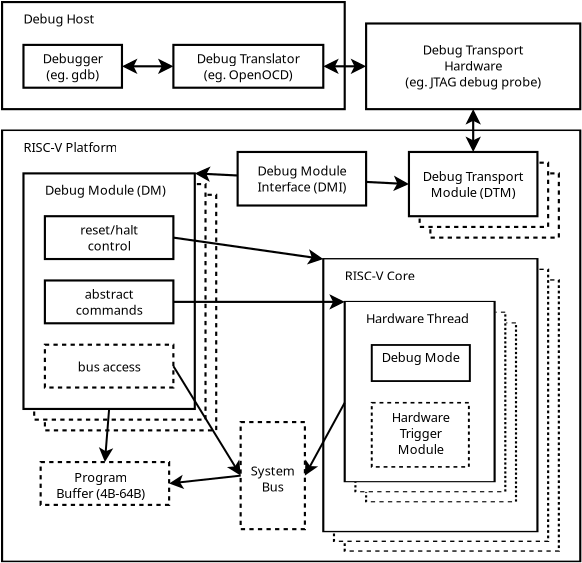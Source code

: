 <?xml version="1.0" encoding="UTF-8"?>
<dia:diagram xmlns:dia="http://www.lysator.liu.se/~alla/dia/">
  <dia:layer name="Background" visible="true" connectable="true" active="true">
    <dia:group>
      <dia:attribute name="meta">
        <dia:composite type="dict"/>
      </dia:attribute>
      <dia:attribute name="matrix">
        <dia:matrix xx="1" xy="0" yx="0" yy="0.719" x0="0" y0="1.791"/>
      </dia:attribute>
      <dia:object type="Standard - Box" version="0" id="O0">
        <dia:attribute name="obj_pos">
          <dia:point val="1.071,6.424"/>
        </dia:attribute>
        <dia:attribute name="obj_bb">
          <dia:rectangle val="1.071,6.424;29.981,36.405"/>
        </dia:attribute>
        <dia:attribute name="elem_corner">
          <dia:point val="1.071,6.424"/>
        </dia:attribute>
        <dia:attribute name="elem_width">
          <dia:real val="28.91"/>
        </dia:attribute>
        <dia:attribute name="elem_height">
          <dia:real val="29.981"/>
        </dia:attribute>
        <dia:attribute name="border_width">
          <dia:real val="0"/>
        </dia:attribute>
        <dia:attribute name="border_color">
          <dia:color val="#ffffffff"/>
        </dia:attribute>
        <dia:attribute name="show_background">
          <dia:boolean val="true"/>
        </dia:attribute>
      </dia:object>
      <dia:object type="Standard - Box" version="0" id="O1">
        <dia:attribute name="obj_pos">
          <dia:point val="1.071,6.424"/>
        </dia:attribute>
        <dia:attribute name="obj_bb">
          <dia:rectangle val="1.017,6.371;30.034,36.459"/>
        </dia:attribute>
        <dia:attribute name="elem_corner">
          <dia:point val="1.071,6.424"/>
        </dia:attribute>
        <dia:attribute name="elem_width">
          <dia:real val="28.91"/>
        </dia:attribute>
        <dia:attribute name="elem_height">
          <dia:real val="29.981"/>
        </dia:attribute>
        <dia:attribute name="border_width">
          <dia:real val="0.107"/>
        </dia:attribute>
        <dia:attribute name="show_background">
          <dia:boolean val="false"/>
        </dia:attribute>
      </dia:object>
    </dia:group>
    <dia:group>
      <dia:attribute name="meta">
        <dia:composite type="dict"/>
      </dia:attribute>
      <dia:attribute name="matrix"/>
      <dia:object type="Standard - Box" version="0" id="O2">
        <dia:attribute name="obj_pos">
          <dia:point val="3.212,9.637"/>
        </dia:attribute>
        <dia:attribute name="obj_bb">
          <dia:rectangle val="3.212,9.637;11.778,21.415"/>
        </dia:attribute>
        <dia:attribute name="elem_corner">
          <dia:point val="3.212,9.637"/>
        </dia:attribute>
        <dia:attribute name="elem_width">
          <dia:real val="8.566"/>
        </dia:attribute>
        <dia:attribute name="elem_height">
          <dia:real val="11.778"/>
        </dia:attribute>
        <dia:attribute name="border_width">
          <dia:real val="0"/>
        </dia:attribute>
        <dia:attribute name="border_color">
          <dia:color val="#ffffffff"/>
        </dia:attribute>
        <dia:attribute name="show_background">
          <dia:boolean val="true"/>
        </dia:attribute>
      </dia:object>
      <dia:object type="Standard - Box" version="0" id="O3">
        <dia:attribute name="obj_pos">
          <dia:point val="3.212,9.637"/>
        </dia:attribute>
        <dia:attribute name="obj_bb">
          <dia:rectangle val="3.159,9.583;11.832,21.468"/>
        </dia:attribute>
        <dia:attribute name="elem_corner">
          <dia:point val="3.212,9.637"/>
        </dia:attribute>
        <dia:attribute name="elem_width">
          <dia:real val="8.566"/>
        </dia:attribute>
        <dia:attribute name="elem_height">
          <dia:real val="11.778"/>
        </dia:attribute>
        <dia:attribute name="border_width">
          <dia:real val="0.107"/>
        </dia:attribute>
        <dia:attribute name="show_background">
          <dia:boolean val="false"/>
        </dia:attribute>
        <dia:attribute name="line_style">
          <dia:enum val="1"/>
        </dia:attribute>
        <dia:attribute name="dashlength">
          <dia:real val="0.214"/>
        </dia:attribute>
      </dia:object>
    </dia:group>
    <dia:group>
      <dia:attribute name="meta">
        <dia:composite type="dict"/>
      </dia:attribute>
      <dia:attribute name="matrix"/>
      <dia:object type="Standard - Box" version="0" id="O4">
        <dia:attribute name="obj_pos">
          <dia:point val="2.677,9.101"/>
        </dia:attribute>
        <dia:attribute name="obj_bb">
          <dia:rectangle val="2.677,9.101;11.243,20.88"/>
        </dia:attribute>
        <dia:attribute name="elem_corner">
          <dia:point val="2.677,9.101"/>
        </dia:attribute>
        <dia:attribute name="elem_width">
          <dia:real val="8.566"/>
        </dia:attribute>
        <dia:attribute name="elem_height">
          <dia:real val="11.778"/>
        </dia:attribute>
        <dia:attribute name="border_width">
          <dia:real val="0"/>
        </dia:attribute>
        <dia:attribute name="border_color">
          <dia:color val="#ffffffff"/>
        </dia:attribute>
        <dia:attribute name="show_background">
          <dia:boolean val="true"/>
        </dia:attribute>
      </dia:object>
      <dia:object type="Standard - Box" version="0" id="O5">
        <dia:attribute name="obj_pos">
          <dia:point val="2.677,9.101"/>
        </dia:attribute>
        <dia:attribute name="obj_bb">
          <dia:rectangle val="2.623,9.048;11.296,20.933"/>
        </dia:attribute>
        <dia:attribute name="elem_corner">
          <dia:point val="2.677,9.101"/>
        </dia:attribute>
        <dia:attribute name="elem_width">
          <dia:real val="8.566"/>
        </dia:attribute>
        <dia:attribute name="elem_height">
          <dia:real val="11.778"/>
        </dia:attribute>
        <dia:attribute name="border_width">
          <dia:real val="0.107"/>
        </dia:attribute>
        <dia:attribute name="show_background">
          <dia:boolean val="false"/>
        </dia:attribute>
        <dia:attribute name="line_style">
          <dia:enum val="1"/>
        </dia:attribute>
        <dia:attribute name="dashlength">
          <dia:real val="0.214"/>
        </dia:attribute>
      </dia:object>
    </dia:group>
    <dia:group>
      <dia:attribute name="meta">
        <dia:composite type="dict"/>
      </dia:attribute>
      <dia:attribute name="matrix">
        <dia:matrix xx="1" xy="0" yx="0" yy="0.633" x0="0" y0="5.082"/>
      </dia:attribute>
      <dia:object type="Standard - Box" version="0" id="O6">
        <dia:attribute name="obj_pos">
          <dia:point val="18.203,13.92"/>
        </dia:attribute>
        <dia:attribute name="obj_bb">
          <dia:rectangle val="18.203,13.92;28.91,35.335"/>
        </dia:attribute>
        <dia:attribute name="elem_corner">
          <dia:point val="18.203,13.92"/>
        </dia:attribute>
        <dia:attribute name="elem_width">
          <dia:real val="10.707"/>
        </dia:attribute>
        <dia:attribute name="elem_height">
          <dia:real val="21.415"/>
        </dia:attribute>
        <dia:attribute name="border_width">
          <dia:real val="0"/>
        </dia:attribute>
        <dia:attribute name="border_color">
          <dia:color val="#ffffffff"/>
        </dia:attribute>
        <dia:attribute name="show_background">
          <dia:boolean val="true"/>
        </dia:attribute>
      </dia:object>
      <dia:object type="Standard - Box" version="0" id="O7">
        <dia:attribute name="obj_pos">
          <dia:point val="18.203,13.92"/>
        </dia:attribute>
        <dia:attribute name="obj_bb">
          <dia:rectangle val="18.149,13.866;28.964,35.388"/>
        </dia:attribute>
        <dia:attribute name="elem_corner">
          <dia:point val="18.203,13.92"/>
        </dia:attribute>
        <dia:attribute name="elem_width">
          <dia:real val="10.707"/>
        </dia:attribute>
        <dia:attribute name="elem_height">
          <dia:real val="21.415"/>
        </dia:attribute>
        <dia:attribute name="border_width">
          <dia:real val="0.107"/>
        </dia:attribute>
        <dia:attribute name="show_background">
          <dia:boolean val="false"/>
        </dia:attribute>
        <dia:attribute name="line_style">
          <dia:enum val="1"/>
        </dia:attribute>
        <dia:attribute name="dashlength">
          <dia:real val="0.214"/>
        </dia:attribute>
      </dia:object>
    </dia:group>
    <dia:group>
      <dia:attribute name="meta">
        <dia:composite type="dict"/>
      </dia:attribute>
      <dia:attribute name="matrix">
        <dia:matrix xx="1" xy="0" yx="0" yy="0.635" x0="0" y0="4.864"/>
      </dia:attribute>
      <dia:object type="Standard - Box" version="0" id="O8">
        <dia:attribute name="obj_pos">
          <dia:point val="17.667,13.384"/>
        </dia:attribute>
        <dia:attribute name="obj_bb">
          <dia:rectangle val="17.667,13.384;28.375,34.799"/>
        </dia:attribute>
        <dia:attribute name="elem_corner">
          <dia:point val="17.667,13.384"/>
        </dia:attribute>
        <dia:attribute name="elem_width">
          <dia:real val="10.707"/>
        </dia:attribute>
        <dia:attribute name="elem_height">
          <dia:real val="21.415"/>
        </dia:attribute>
        <dia:attribute name="border_width">
          <dia:real val="0"/>
        </dia:attribute>
        <dia:attribute name="border_color">
          <dia:color val="#ffffffff"/>
        </dia:attribute>
        <dia:attribute name="show_background">
          <dia:boolean val="true"/>
        </dia:attribute>
      </dia:object>
      <dia:object type="Standard - Box" version="0" id="O9">
        <dia:attribute name="obj_pos">
          <dia:point val="17.667,13.384"/>
        </dia:attribute>
        <dia:attribute name="obj_bb">
          <dia:rectangle val="17.614,13.331;28.428,34.853"/>
        </dia:attribute>
        <dia:attribute name="elem_corner">
          <dia:point val="17.667,13.384"/>
        </dia:attribute>
        <dia:attribute name="elem_width">
          <dia:real val="10.707"/>
        </dia:attribute>
        <dia:attribute name="elem_height">
          <dia:real val="21.415"/>
        </dia:attribute>
        <dia:attribute name="border_width">
          <dia:real val="0.107"/>
        </dia:attribute>
        <dia:attribute name="show_background">
          <dia:boolean val="false"/>
        </dia:attribute>
        <dia:attribute name="line_style">
          <dia:enum val="1"/>
        </dia:attribute>
        <dia:attribute name="dashlength">
          <dia:real val="0.214"/>
        </dia:attribute>
      </dia:object>
    </dia:group>
    <dia:group>
      <dia:attribute name="meta">
        <dia:composite type="dict"/>
      </dia:attribute>
      <dia:attribute name="matrix">
        <dia:matrix xx="1" xy="0" yx="0" yy="0.637" x0="0" y0="4.648"/>
      </dia:attribute>
      <dia:object type="Standard - Box" version="0" id="O10">
        <dia:attribute name="obj_pos">
          <dia:point val="17.132,12.849"/>
        </dia:attribute>
        <dia:attribute name="obj_bb">
          <dia:rectangle val="17.132,12.849;27.839,34.264"/>
        </dia:attribute>
        <dia:attribute name="elem_corner">
          <dia:point val="17.132,12.849"/>
        </dia:attribute>
        <dia:attribute name="elem_width">
          <dia:real val="10.707"/>
        </dia:attribute>
        <dia:attribute name="elem_height">
          <dia:real val="21.415"/>
        </dia:attribute>
        <dia:attribute name="border_width">
          <dia:real val="0"/>
        </dia:attribute>
        <dia:attribute name="border_color">
          <dia:color val="#ffffffff"/>
        </dia:attribute>
        <dia:attribute name="show_background">
          <dia:boolean val="true"/>
        </dia:attribute>
      </dia:object>
      <dia:object type="Standard - Box" version="0" id="O11">
        <dia:attribute name="obj_pos">
          <dia:point val="17.132,12.849"/>
        </dia:attribute>
        <dia:attribute name="obj_bb">
          <dia:rectangle val="17.078,12.795;27.893,34.317"/>
        </dia:attribute>
        <dia:attribute name="elem_corner">
          <dia:point val="17.132,12.849"/>
        </dia:attribute>
        <dia:attribute name="elem_width">
          <dia:real val="10.707"/>
        </dia:attribute>
        <dia:attribute name="elem_height">
          <dia:real val="21.415"/>
        </dia:attribute>
        <dia:attribute name="border_width">
          <dia:real val="0.107"/>
        </dia:attribute>
        <dia:attribute name="show_background">
          <dia:boolean val="false"/>
        </dia:attribute>
      </dia:object>
    </dia:group>
    <dia:group>
      <dia:attribute name="meta">
        <dia:composite type="dict"/>
      </dia:attribute>
      <dia:attribute name="matrix">
        <dia:matrix xx="1" xy="0" yx="0" yy="0.522" x0="0" y0="7.658"/>
      </dia:attribute>
      <dia:object type="Standard - Box" version="0" id="O12">
        <dia:attribute name="obj_pos">
          <dia:point val="19.273,16.061"/>
        </dia:attribute>
        <dia:attribute name="obj_bb">
          <dia:rectangle val="19.273,16.061;26.769,33.193"/>
        </dia:attribute>
        <dia:attribute name="elem_corner">
          <dia:point val="19.273,16.061"/>
        </dia:attribute>
        <dia:attribute name="elem_width">
          <dia:real val="7.495"/>
        </dia:attribute>
        <dia:attribute name="elem_height">
          <dia:real val="17.132"/>
        </dia:attribute>
        <dia:attribute name="border_width">
          <dia:real val="0"/>
        </dia:attribute>
        <dia:attribute name="border_color">
          <dia:color val="#ffffffff"/>
        </dia:attribute>
        <dia:attribute name="show_background">
          <dia:boolean val="true"/>
        </dia:attribute>
      </dia:object>
      <dia:object type="Standard - Box" version="0" id="O13">
        <dia:attribute name="obj_pos">
          <dia:point val="19.273,16.061"/>
        </dia:attribute>
        <dia:attribute name="obj_bb">
          <dia:rectangle val="19.22,16.008;26.822,33.247"/>
        </dia:attribute>
        <dia:attribute name="elem_corner">
          <dia:point val="19.273,16.061"/>
        </dia:attribute>
        <dia:attribute name="elem_width">
          <dia:real val="7.495"/>
        </dia:attribute>
        <dia:attribute name="elem_height">
          <dia:real val="17.132"/>
        </dia:attribute>
        <dia:attribute name="border_width">
          <dia:real val="0.107"/>
        </dia:attribute>
        <dia:attribute name="show_background">
          <dia:boolean val="false"/>
        </dia:attribute>
        <dia:attribute name="line_style">
          <dia:enum val="1"/>
        </dia:attribute>
        <dia:attribute name="dashlength">
          <dia:real val="0.214"/>
        </dia:attribute>
      </dia:object>
    </dia:group>
    <dia:group>
      <dia:attribute name="meta">
        <dia:composite type="dict"/>
      </dia:attribute>
      <dia:attribute name="matrix">
        <dia:matrix xx="1" xy="0" yx="0" yy="0.524" x0="0" y0="7.37"/>
      </dia:attribute>
      <dia:object type="Standard - Box" version="0" id="O14">
        <dia:attribute name="obj_pos">
          <dia:point val="18.738,15.526"/>
        </dia:attribute>
        <dia:attribute name="obj_bb">
          <dia:rectangle val="18.738,15.526;26.233,32.658"/>
        </dia:attribute>
        <dia:attribute name="elem_corner">
          <dia:point val="18.738,15.526"/>
        </dia:attribute>
        <dia:attribute name="elem_width">
          <dia:real val="7.495"/>
        </dia:attribute>
        <dia:attribute name="elem_height">
          <dia:real val="17.132"/>
        </dia:attribute>
        <dia:attribute name="border_width">
          <dia:real val="0"/>
        </dia:attribute>
        <dia:attribute name="border_color">
          <dia:color val="#ffffffff"/>
        </dia:attribute>
        <dia:attribute name="show_background">
          <dia:boolean val="true"/>
        </dia:attribute>
      </dia:object>
      <dia:object type="Standard - Box" version="0" id="O15">
        <dia:attribute name="obj_pos">
          <dia:point val="18.738,15.526"/>
        </dia:attribute>
        <dia:attribute name="obj_bb">
          <dia:rectangle val="18.684,15.472;26.287,32.711"/>
        </dia:attribute>
        <dia:attribute name="elem_corner">
          <dia:point val="18.738,15.526"/>
        </dia:attribute>
        <dia:attribute name="elem_width">
          <dia:real val="7.495"/>
        </dia:attribute>
        <dia:attribute name="elem_height">
          <dia:real val="17.132"/>
        </dia:attribute>
        <dia:attribute name="border_width">
          <dia:real val="0.107"/>
        </dia:attribute>
        <dia:attribute name="show_background">
          <dia:boolean val="false"/>
        </dia:attribute>
        <dia:attribute name="line_style">
          <dia:enum val="1"/>
        </dia:attribute>
        <dia:attribute name="dashlength">
          <dia:real val="0.214"/>
        </dia:attribute>
      </dia:object>
    </dia:group>
    <dia:group>
      <dia:attribute name="meta">
        <dia:composite type="dict"/>
      </dia:attribute>
      <dia:attribute name="matrix">
        <dia:matrix xx="1" xy="0" yx="0" yy="0.526" x0="0" y0="7.084"/>
      </dia:attribute>
      <dia:object type="Standard - Box" version="0" id="O16">
        <dia:attribute name="obj_pos">
          <dia:point val="18.203,14.99"/>
        </dia:attribute>
        <dia:attribute name="obj_bb">
          <dia:rectangle val="18.203,14.99;25.698,32.122"/>
        </dia:attribute>
        <dia:attribute name="elem_corner">
          <dia:point val="18.203,14.99"/>
        </dia:attribute>
        <dia:attribute name="elem_width">
          <dia:real val="7.495"/>
        </dia:attribute>
        <dia:attribute name="elem_height">
          <dia:real val="17.132"/>
        </dia:attribute>
        <dia:attribute name="border_width">
          <dia:real val="0"/>
        </dia:attribute>
        <dia:attribute name="border_color">
          <dia:color val="#ffffffff"/>
        </dia:attribute>
        <dia:attribute name="show_background">
          <dia:boolean val="true"/>
        </dia:attribute>
      </dia:object>
      <dia:object type="Standard - Box" version="0" id="O17">
        <dia:attribute name="obj_pos">
          <dia:point val="18.203,14.99"/>
        </dia:attribute>
        <dia:attribute name="obj_bb">
          <dia:rectangle val="18.149,14.937;25.752,32.176"/>
        </dia:attribute>
        <dia:attribute name="elem_corner">
          <dia:point val="18.203,14.99"/>
        </dia:attribute>
        <dia:attribute name="elem_width">
          <dia:real val="7.495"/>
        </dia:attribute>
        <dia:attribute name="elem_height">
          <dia:real val="17.132"/>
        </dia:attribute>
        <dia:attribute name="border_width">
          <dia:real val="0.107"/>
        </dia:attribute>
        <dia:attribute name="show_background">
          <dia:boolean val="false"/>
        </dia:attribute>
      </dia:object>
    </dia:group>
    <dia:object type="Standard - Text" version="1" id="O18">
      <dia:attribute name="obj_pos">
        <dia:point val="18.203,13.92"/>
      </dia:attribute>
      <dia:attribute name="obj_bb">
        <dia:rectangle val="18.203,13.306;22.026,14.107"/>
      </dia:attribute>
      <dia:attribute name="text">
        <dia:composite type="text">
          <dia:attribute name="string">
            <dia:string>#RISC-V Core#</dia:string>
          </dia:attribute>
          <dia:attribute name="font">
            <dia:font family="sans" style="0" name="Helvetica"/>
          </dia:attribute>
          <dia:attribute name="height">
            <dia:real val="0.8"/>
          </dia:attribute>
          <dia:attribute name="pos">
            <dia:point val="18.203,13.92"/>
          </dia:attribute>
          <dia:attribute name="color">
            <dia:color val="#000000ff"/>
          </dia:attribute>
          <dia:attribute name="alignment">
            <dia:enum val="0"/>
          </dia:attribute>
        </dia:composite>
      </dia:attribute>
      <dia:attribute name="valign">
        <dia:enum val="3"/>
      </dia:attribute>
    </dia:object>
    <dia:group>
      <dia:attribute name="meta">
        <dia:composite type="dict"/>
      </dia:attribute>
      <dia:attribute name="matrix"/>
      <dia:object type="Standard - Box" version="0" id="O19">
        <dia:attribute name="obj_pos">
          <dia:point val="2.141,8.566"/>
        </dia:attribute>
        <dia:attribute name="obj_bb">
          <dia:rectangle val="2.141,8.566;10.707,20.344"/>
        </dia:attribute>
        <dia:attribute name="elem_corner">
          <dia:point val="2.141,8.566"/>
        </dia:attribute>
        <dia:attribute name="elem_width">
          <dia:real val="8.566"/>
        </dia:attribute>
        <dia:attribute name="elem_height">
          <dia:real val="11.778"/>
        </dia:attribute>
        <dia:attribute name="border_width">
          <dia:real val="0"/>
        </dia:attribute>
        <dia:attribute name="border_color">
          <dia:color val="#ffffffff"/>
        </dia:attribute>
        <dia:attribute name="show_background">
          <dia:boolean val="true"/>
        </dia:attribute>
      </dia:object>
      <dia:object type="Standard - Box" version="0" id="O20">
        <dia:attribute name="obj_pos">
          <dia:point val="2.141,8.566"/>
        </dia:attribute>
        <dia:attribute name="obj_bb">
          <dia:rectangle val="2.088,8.512;10.761,20.398"/>
        </dia:attribute>
        <dia:attribute name="elem_corner">
          <dia:point val="2.141,8.566"/>
        </dia:attribute>
        <dia:attribute name="elem_width">
          <dia:real val="8.566"/>
        </dia:attribute>
        <dia:attribute name="elem_height">
          <dia:real val="11.778"/>
        </dia:attribute>
        <dia:attribute name="border_width">
          <dia:real val="0.107"/>
        </dia:attribute>
        <dia:attribute name="show_background">
          <dia:boolean val="false"/>
        </dia:attribute>
      </dia:object>
    </dia:group>
    <dia:object type="Standard - Text" version="1" id="O21">
      <dia:attribute name="obj_pos">
        <dia:point val="3.212,9.637"/>
      </dia:attribute>
      <dia:attribute name="obj_bb">
        <dia:rectangle val="3.212,9.042;9.6,9.787"/>
      </dia:attribute>
      <dia:attribute name="text">
        <dia:composite type="text">
          <dia:attribute name="string">
            <dia:string>#Debug Module (DM)#</dia:string>
          </dia:attribute>
          <dia:attribute name="font">
            <dia:font family="sans" style="0" name="Helvetica"/>
          </dia:attribute>
          <dia:attribute name="height">
            <dia:real val="0.8"/>
          </dia:attribute>
          <dia:attribute name="pos">
            <dia:point val="3.212,9.637"/>
          </dia:attribute>
          <dia:attribute name="color">
            <dia:color val="#000000ff"/>
          </dia:attribute>
          <dia:attribute name="alignment">
            <dia:enum val="0"/>
          </dia:attribute>
        </dia:composite>
      </dia:attribute>
      <dia:attribute name="valign">
        <dia:enum val="3"/>
      </dia:attribute>
    </dia:object>
    <dia:object type="Standard - Text" version="1" id="O22">
      <dia:attribute name="obj_pos">
        <dia:point val="19.809,10.707"/>
      </dia:attribute>
      <dia:attribute name="obj_bb">
        <dia:rectangle val="19.809,10.113;19.809,10.857"/>
      </dia:attribute>
      <dia:attribute name="text">
        <dia:composite type="text">
          <dia:attribute name="string">
            <dia:string>##</dia:string>
          </dia:attribute>
          <dia:attribute name="font">
            <dia:font family="sans" style="0" name="Helvetica"/>
          </dia:attribute>
          <dia:attribute name="height">
            <dia:real val="0.8"/>
          </dia:attribute>
          <dia:attribute name="pos">
            <dia:point val="19.809,10.707"/>
          </dia:attribute>
          <dia:attribute name="color">
            <dia:color val="#000000ff"/>
          </dia:attribute>
          <dia:attribute name="alignment">
            <dia:enum val="0"/>
          </dia:attribute>
        </dia:composite>
      </dia:attribute>
      <dia:attribute name="valign">
        <dia:enum val="3"/>
      </dia:attribute>
    </dia:object>
    <dia:object type="Standard - Text" version="1" id="O23">
      <dia:attribute name="obj_pos">
        <dia:point val="5.354,9.637"/>
      </dia:attribute>
      <dia:attribute name="obj_bb">
        <dia:rectangle val="5.354,9.042;5.354,9.787"/>
      </dia:attribute>
      <dia:attribute name="text">
        <dia:composite type="text">
          <dia:attribute name="string">
            <dia:string>##</dia:string>
          </dia:attribute>
          <dia:attribute name="font">
            <dia:font family="sans" style="0" name="Helvetica"/>
          </dia:attribute>
          <dia:attribute name="height">
            <dia:real val="0.8"/>
          </dia:attribute>
          <dia:attribute name="pos">
            <dia:point val="5.354,9.637"/>
          </dia:attribute>
          <dia:attribute name="color">
            <dia:color val="#000000ff"/>
          </dia:attribute>
          <dia:attribute name="alignment">
            <dia:enum val="0"/>
          </dia:attribute>
        </dia:composite>
      </dia:attribute>
      <dia:attribute name="valign">
        <dia:enum val="3"/>
      </dia:attribute>
    </dia:object>
    <dia:group>
      <dia:attribute name="meta">
        <dia:composite type="dict"/>
      </dia:attribute>
      <dia:attribute name="matrix"/>
      <dia:object type="Standard - Box" version="0" id="O24">
        <dia:attribute name="obj_pos">
          <dia:point val="19.273,1.071"/>
        </dia:attribute>
        <dia:attribute name="obj_bb">
          <dia:rectangle val="19.273,1.071;29.981,5.354"/>
        </dia:attribute>
        <dia:attribute name="elem_corner">
          <dia:point val="19.273,1.071"/>
        </dia:attribute>
        <dia:attribute name="elem_width">
          <dia:real val="10.707"/>
        </dia:attribute>
        <dia:attribute name="elem_height">
          <dia:real val="4.283"/>
        </dia:attribute>
        <dia:attribute name="border_width">
          <dia:real val="0"/>
        </dia:attribute>
        <dia:attribute name="border_color">
          <dia:color val="#ffffffff"/>
        </dia:attribute>
        <dia:attribute name="show_background">
          <dia:boolean val="true"/>
        </dia:attribute>
      </dia:object>
      <dia:object type="Standard - Box" version="0" id="O25">
        <dia:attribute name="obj_pos">
          <dia:point val="19.273,1.071"/>
        </dia:attribute>
        <dia:attribute name="obj_bb">
          <dia:rectangle val="19.22,1.017;30.034,5.407"/>
        </dia:attribute>
        <dia:attribute name="elem_corner">
          <dia:point val="19.273,1.071"/>
        </dia:attribute>
        <dia:attribute name="elem_width">
          <dia:real val="10.707"/>
        </dia:attribute>
        <dia:attribute name="elem_height">
          <dia:real val="4.283"/>
        </dia:attribute>
        <dia:attribute name="border_width">
          <dia:real val="0.107"/>
        </dia:attribute>
        <dia:attribute name="show_background">
          <dia:boolean val="false"/>
        </dia:attribute>
      </dia:object>
    </dia:group>
    <dia:object type="Standard - Text" version="1" id="O26">
      <dia:attribute name="obj_pos">
        <dia:point val="24.627,2.627"/>
      </dia:attribute>
      <dia:attribute name="obj_bb">
        <dia:rectangle val="20.908,2.032;28.346,4.377"/>
      </dia:attribute>
      <dia:attribute name="text">
        <dia:composite type="text">
          <dia:attribute name="string">
            <dia:string>#Debug Transport
Hardware
(eg. JTAG debug probe)#</dia:string>
          </dia:attribute>
          <dia:attribute name="font">
            <dia:font family="sans" style="0" name="Helvetica"/>
          </dia:attribute>
          <dia:attribute name="height">
            <dia:real val="0.8"/>
          </dia:attribute>
          <dia:attribute name="pos">
            <dia:point val="24.627,2.627"/>
          </dia:attribute>
          <dia:attribute name="color">
            <dia:color val="#000000ff"/>
          </dia:attribute>
          <dia:attribute name="alignment">
            <dia:enum val="1"/>
          </dia:attribute>
        </dia:composite>
      </dia:attribute>
      <dia:attribute name="valign">
        <dia:enum val="3"/>
      </dia:attribute>
    </dia:object>
    <dia:group>
      <dia:attribute name="meta">
        <dia:composite type="dict"/>
      </dia:attribute>
      <dia:attribute name="matrix"/>
      <dia:object type="Standard - Line" version="0" id="O27">
        <dia:attribute name="obj_pos">
          <dia:point val="24.627,5.875"/>
        </dia:attribute>
        <dia:attribute name="obj_bb">
          <dia:rectangle val="24.574,5.821;24.681,7.028"/>
        </dia:attribute>
        <dia:attribute name="conn_endpoints">
          <dia:point val="24.627,5.875"/>
          <dia:point val="24.627,6.974"/>
        </dia:attribute>
        <dia:attribute name="numcp">
          <dia:int val="1"/>
        </dia:attribute>
        <dia:attribute name="line_width">
          <dia:real val="0.107"/>
        </dia:attribute>
      </dia:object>
      <dia:object type="Standard - Polygon" version="0" id="O28">
        <dia:attribute name="obj_pos">
          <dia:point val="24.627,5.473"/>
        </dia:attribute>
        <dia:attribute name="obj_bb">
          <dia:rectangle val="24.36,5.473;24.895,6.009"/>
        </dia:attribute>
        <dia:attribute name="poly_points">
          <dia:point val="24.627,5.473"/>
          <dia:point val="24.895,6.009"/>
          <dia:point val="24.627,5.875"/>
          <dia:point val="24.36,6.009"/>
        </dia:attribute>
        <dia:attribute name="line_width">
          <dia:real val="0"/>
        </dia:attribute>
        <dia:attribute name="inner_color">
          <dia:color val="#000000ff"/>
        </dia:attribute>
        <dia:attribute name="show_background">
          <dia:boolean val="true"/>
        </dia:attribute>
      </dia:object>
      <dia:object type="Standard - Polygon" version="0" id="O29">
        <dia:attribute name="obj_pos">
          <dia:point val="24.627,5.473"/>
        </dia:attribute>
        <dia:attribute name="obj_bb">
          <dia:rectangle val="24.24,5.354;25.015,6.129"/>
        </dia:attribute>
        <dia:attribute name="poly_points">
          <dia:point val="24.627,5.473"/>
          <dia:point val="24.895,6.009"/>
          <dia:point val="24.627,5.875"/>
          <dia:point val="24.36,6.009"/>
        </dia:attribute>
        <dia:attribute name="line_width">
          <dia:real val="0.107"/>
        </dia:attribute>
        <dia:attribute name="show_background">
          <dia:boolean val="false"/>
        </dia:attribute>
      </dia:object>
      <dia:object type="Standard - Polygon" version="0" id="O30">
        <dia:attribute name="obj_pos">
          <dia:point val="24.627,7.376"/>
        </dia:attribute>
        <dia:attribute name="obj_bb">
          <dia:rectangle val="24.36,6.84;24.895,7.376"/>
        </dia:attribute>
        <dia:attribute name="poly_points">
          <dia:point val="24.627,7.376"/>
          <dia:point val="24.36,6.84"/>
          <dia:point val="24.627,6.974"/>
          <dia:point val="24.895,6.84"/>
        </dia:attribute>
        <dia:attribute name="line_width">
          <dia:real val="0"/>
        </dia:attribute>
        <dia:attribute name="inner_color">
          <dia:color val="#000000ff"/>
        </dia:attribute>
        <dia:attribute name="show_background">
          <dia:boolean val="true"/>
        </dia:attribute>
      </dia:object>
      <dia:object type="Standard - Polygon" version="0" id="O31">
        <dia:attribute name="obj_pos">
          <dia:point val="24.627,7.376"/>
        </dia:attribute>
        <dia:attribute name="obj_bb">
          <dia:rectangle val="24.24,6.72;25.015,7.495"/>
        </dia:attribute>
        <dia:attribute name="poly_points">
          <dia:point val="24.627,7.376"/>
          <dia:point val="24.36,6.84"/>
          <dia:point val="24.627,6.974"/>
          <dia:point val="24.895,6.84"/>
        </dia:attribute>
        <dia:attribute name="line_width">
          <dia:real val="0.107"/>
        </dia:attribute>
        <dia:attribute name="show_background">
          <dia:boolean val="false"/>
        </dia:attribute>
      </dia:object>
    </dia:group>
    <dia:group>
      <dia:attribute name="meta">
        <dia:composite type="dict"/>
      </dia:attribute>
      <dia:attribute name="matrix"/>
      <dia:object type="Standard - Box" version="0" id="O32">
        <dia:attribute name="obj_pos">
          <dia:point val="1.071,0"/>
        </dia:attribute>
        <dia:attribute name="obj_bb">
          <dia:rectangle val="1.071,0;18.203,5.354"/>
        </dia:attribute>
        <dia:attribute name="elem_corner">
          <dia:point val="1.071,0"/>
        </dia:attribute>
        <dia:attribute name="elem_width">
          <dia:real val="17.132"/>
        </dia:attribute>
        <dia:attribute name="elem_height">
          <dia:real val="5.354"/>
        </dia:attribute>
        <dia:attribute name="border_width">
          <dia:real val="0"/>
        </dia:attribute>
        <dia:attribute name="border_color">
          <dia:color val="#ffffffff"/>
        </dia:attribute>
        <dia:attribute name="show_background">
          <dia:boolean val="true"/>
        </dia:attribute>
      </dia:object>
      <dia:object type="Standard - Box" version="0" id="O33">
        <dia:attribute name="obj_pos">
          <dia:point val="1.071,0"/>
        </dia:attribute>
        <dia:attribute name="obj_bb">
          <dia:rectangle val="1.017,-0.054;18.256,5.407"/>
        </dia:attribute>
        <dia:attribute name="elem_corner">
          <dia:point val="1.071,0"/>
        </dia:attribute>
        <dia:attribute name="elem_width">
          <dia:real val="17.132"/>
        </dia:attribute>
        <dia:attribute name="elem_height">
          <dia:real val="5.354"/>
        </dia:attribute>
        <dia:attribute name="border_width">
          <dia:real val="0.107"/>
        </dia:attribute>
        <dia:attribute name="show_background">
          <dia:boolean val="false"/>
        </dia:attribute>
      </dia:object>
    </dia:group>
    <dia:object type="Standard - Text" version="1" id="O34">
      <dia:attribute name="obj_pos">
        <dia:point val="9.815,4.786"/>
      </dia:attribute>
      <dia:attribute name="obj_bb">
        <dia:rectangle val="9.815,4.191;9.815,4.936"/>
      </dia:attribute>
      <dia:attribute name="text">
        <dia:composite type="text">
          <dia:attribute name="string">
            <dia:string>##</dia:string>
          </dia:attribute>
          <dia:attribute name="font">
            <dia:font family="sans" style="0" name="Helvetica"/>
          </dia:attribute>
          <dia:attribute name="height">
            <dia:real val="0.8"/>
          </dia:attribute>
          <dia:attribute name="pos">
            <dia:point val="9.815,4.786"/>
          </dia:attribute>
          <dia:attribute name="color">
            <dia:color val="#000000ff"/>
          </dia:attribute>
          <dia:attribute name="alignment">
            <dia:enum val="0"/>
          </dia:attribute>
        </dia:composite>
      </dia:attribute>
      <dia:attribute name="valign">
        <dia:enum val="3"/>
      </dia:attribute>
    </dia:object>
    <dia:object type="Standard - Text" version="1" id="O35">
      <dia:attribute name="obj_pos">
        <dia:point val="2.141,1.071"/>
      </dia:attribute>
      <dia:attribute name="obj_bb">
        <dia:rectangle val="2.141,0.476;5.909,1.221"/>
      </dia:attribute>
      <dia:attribute name="text">
        <dia:composite type="text">
          <dia:attribute name="string">
            <dia:string>#Debug Host#</dia:string>
          </dia:attribute>
          <dia:attribute name="font">
            <dia:font family="sans" style="0" name="Helvetica"/>
          </dia:attribute>
          <dia:attribute name="height">
            <dia:real val="0.8"/>
          </dia:attribute>
          <dia:attribute name="pos">
            <dia:point val="2.141,1.071"/>
          </dia:attribute>
          <dia:attribute name="color">
            <dia:color val="#000000ff"/>
          </dia:attribute>
          <dia:attribute name="alignment">
            <dia:enum val="0"/>
          </dia:attribute>
        </dia:composite>
      </dia:attribute>
      <dia:attribute name="valign">
        <dia:enum val="3"/>
      </dia:attribute>
    </dia:object>
    <dia:group>
      <dia:attribute name="meta">
        <dia:composite type="dict"/>
      </dia:attribute>
      <dia:attribute name="matrix"/>
      <dia:object type="Standard - Box" version="0" id="O36">
        <dia:attribute name="obj_pos">
          <dia:point val="2.141,2.141"/>
        </dia:attribute>
        <dia:attribute name="obj_bb">
          <dia:rectangle val="2.141,2.141;7.067,4.283"/>
        </dia:attribute>
        <dia:attribute name="elem_corner">
          <dia:point val="2.141,2.141"/>
        </dia:attribute>
        <dia:attribute name="elem_width">
          <dia:real val="4.925"/>
        </dia:attribute>
        <dia:attribute name="elem_height">
          <dia:real val="2.141"/>
        </dia:attribute>
        <dia:attribute name="border_width">
          <dia:real val="0"/>
        </dia:attribute>
        <dia:attribute name="border_color">
          <dia:color val="#ffffffff"/>
        </dia:attribute>
        <dia:attribute name="show_background">
          <dia:boolean val="true"/>
        </dia:attribute>
      </dia:object>
      <dia:object type="Standard - Box" version="0" id="O37">
        <dia:attribute name="obj_pos">
          <dia:point val="2.141,2.141"/>
        </dia:attribute>
        <dia:attribute name="obj_bb">
          <dia:rectangle val="2.088,2.088;7.12,4.337"/>
        </dia:attribute>
        <dia:attribute name="elem_corner">
          <dia:point val="2.141,2.141"/>
        </dia:attribute>
        <dia:attribute name="elem_width">
          <dia:real val="4.925"/>
        </dia:attribute>
        <dia:attribute name="elem_height">
          <dia:real val="2.141"/>
        </dia:attribute>
        <dia:attribute name="border_width">
          <dia:real val="0.107"/>
        </dia:attribute>
        <dia:attribute name="show_background">
          <dia:boolean val="false"/>
        </dia:attribute>
      </dia:object>
    </dia:group>
    <dia:object type="Standard - Text" version="1" id="O38">
      <dia:attribute name="obj_pos">
        <dia:point val="4.604,3.056"/>
      </dia:attribute>
      <dia:attribute name="obj_bb">
        <dia:rectangle val="3.018,2.461;6.19,4.006"/>
      </dia:attribute>
      <dia:attribute name="text">
        <dia:composite type="text">
          <dia:attribute name="string">
            <dia:string>#Debugger
(eg. gdb)#</dia:string>
          </dia:attribute>
          <dia:attribute name="font">
            <dia:font family="sans" style="0" name="Helvetica"/>
          </dia:attribute>
          <dia:attribute name="height">
            <dia:real val="0.8"/>
          </dia:attribute>
          <dia:attribute name="pos">
            <dia:point val="4.604,3.056"/>
          </dia:attribute>
          <dia:attribute name="color">
            <dia:color val="#000000ff"/>
          </dia:attribute>
          <dia:attribute name="alignment">
            <dia:enum val="1"/>
          </dia:attribute>
        </dia:composite>
      </dia:attribute>
      <dia:attribute name="valign">
        <dia:enum val="3"/>
      </dia:attribute>
    </dia:object>
    <dia:group>
      <dia:attribute name="meta">
        <dia:composite type="dict"/>
      </dia:attribute>
      <dia:attribute name="matrix"/>
      <dia:object type="Standard - Box" version="0" id="O39">
        <dia:attribute name="obj_pos">
          <dia:point val="9.637,2.141"/>
        </dia:attribute>
        <dia:attribute name="obj_bb">
          <dia:rectangle val="9.637,2.141;17.132,4.283"/>
        </dia:attribute>
        <dia:attribute name="elem_corner">
          <dia:point val="9.637,2.141"/>
        </dia:attribute>
        <dia:attribute name="elem_width">
          <dia:real val="7.495"/>
        </dia:attribute>
        <dia:attribute name="elem_height">
          <dia:real val="2.141"/>
        </dia:attribute>
        <dia:attribute name="border_width">
          <dia:real val="0"/>
        </dia:attribute>
        <dia:attribute name="border_color">
          <dia:color val="#ffffffff"/>
        </dia:attribute>
        <dia:attribute name="show_background">
          <dia:boolean val="true"/>
        </dia:attribute>
      </dia:object>
      <dia:object type="Standard - Box" version="0" id="O40">
        <dia:attribute name="obj_pos">
          <dia:point val="9.637,2.141"/>
        </dia:attribute>
        <dia:attribute name="obj_bb">
          <dia:rectangle val="9.583,2.088;17.186,4.337"/>
        </dia:attribute>
        <dia:attribute name="elem_corner">
          <dia:point val="9.637,2.141"/>
        </dia:attribute>
        <dia:attribute name="elem_width">
          <dia:real val="7.495"/>
        </dia:attribute>
        <dia:attribute name="elem_height">
          <dia:real val="2.141"/>
        </dia:attribute>
        <dia:attribute name="border_width">
          <dia:real val="0.107"/>
        </dia:attribute>
        <dia:attribute name="show_background">
          <dia:boolean val="false"/>
        </dia:attribute>
      </dia:object>
    </dia:group>
    <dia:object type="Standard - Text" version="1" id="O41">
      <dia:attribute name="obj_pos">
        <dia:point val="13.384,3.212"/>
      </dia:attribute>
      <dia:attribute name="obj_bb">
        <dia:rectangle val="13.384,2.617;13.384,3.362"/>
      </dia:attribute>
      <dia:attribute name="text">
        <dia:composite type="text">
          <dia:attribute name="string">
            <dia:string>##</dia:string>
          </dia:attribute>
          <dia:attribute name="font">
            <dia:font family="sans" style="0" name="Helvetica"/>
          </dia:attribute>
          <dia:attribute name="height">
            <dia:real val="0.8"/>
          </dia:attribute>
          <dia:attribute name="pos">
            <dia:point val="13.384,3.212"/>
          </dia:attribute>
          <dia:attribute name="color">
            <dia:color val="#000000ff"/>
          </dia:attribute>
          <dia:attribute name="alignment">
            <dia:enum val="0"/>
          </dia:attribute>
        </dia:composite>
      </dia:attribute>
      <dia:attribute name="valign">
        <dia:enum val="3"/>
      </dia:attribute>
    </dia:object>
    <dia:object type="Standard - Text" version="1" id="O42">
      <dia:attribute name="obj_pos">
        <dia:point val="13.384,3.212"/>
      </dia:attribute>
      <dia:attribute name="obj_bb">
        <dia:rectangle val="13.384,2.617;13.384,3.362"/>
      </dia:attribute>
      <dia:attribute name="text">
        <dia:composite type="text">
          <dia:attribute name="string">
            <dia:string>##</dia:string>
          </dia:attribute>
          <dia:attribute name="font">
            <dia:font family="sans" style="0" name="Helvetica"/>
          </dia:attribute>
          <dia:attribute name="height">
            <dia:real val="0.8"/>
          </dia:attribute>
          <dia:attribute name="pos">
            <dia:point val="13.384,3.212"/>
          </dia:attribute>
          <dia:attribute name="color">
            <dia:color val="#000000ff"/>
          </dia:attribute>
          <dia:attribute name="alignment">
            <dia:enum val="0"/>
          </dia:attribute>
        </dia:composite>
      </dia:attribute>
      <dia:attribute name="valign">
        <dia:enum val="3"/>
      </dia:attribute>
    </dia:object>
    <dia:object type="Standard - Text" version="1" id="O43">
      <dia:attribute name="obj_pos">
        <dia:point val="13.384,3.056"/>
      </dia:attribute>
      <dia:attribute name="obj_bb">
        <dia:rectangle val="10.648,2.461;16.121,4.006"/>
      </dia:attribute>
      <dia:attribute name="text">
        <dia:composite type="text">
          <dia:attribute name="string">
            <dia:string>#Debug Translator
(eg. OpenOCD)#</dia:string>
          </dia:attribute>
          <dia:attribute name="font">
            <dia:font family="sans" style="0" name="Helvetica"/>
          </dia:attribute>
          <dia:attribute name="height">
            <dia:real val="0.8"/>
          </dia:attribute>
          <dia:attribute name="pos">
            <dia:point val="13.384,3.056"/>
          </dia:attribute>
          <dia:attribute name="color">
            <dia:color val="#000000ff"/>
          </dia:attribute>
          <dia:attribute name="alignment">
            <dia:enum val="1"/>
          </dia:attribute>
        </dia:composite>
      </dia:attribute>
      <dia:attribute name="valign">
        <dia:enum val="3"/>
      </dia:attribute>
    </dia:object>
    <dia:object type="Standard - Text" version="1" id="O44">
      <dia:attribute name="obj_pos">
        <dia:point val="12.849,3.212"/>
      </dia:attribute>
      <dia:attribute name="obj_bb">
        <dia:rectangle val="12.849,2.617;12.849,3.362"/>
      </dia:attribute>
      <dia:attribute name="text">
        <dia:composite type="text">
          <dia:attribute name="string">
            <dia:string>##</dia:string>
          </dia:attribute>
          <dia:attribute name="font">
            <dia:font family="sans" style="0" name="Helvetica"/>
          </dia:attribute>
          <dia:attribute name="height">
            <dia:real val="0.8"/>
          </dia:attribute>
          <dia:attribute name="pos">
            <dia:point val="12.849,3.212"/>
          </dia:attribute>
          <dia:attribute name="color">
            <dia:color val="#000000ff"/>
          </dia:attribute>
          <dia:attribute name="alignment">
            <dia:enum val="0"/>
          </dia:attribute>
        </dia:composite>
      </dia:attribute>
      <dia:attribute name="valign">
        <dia:enum val="3"/>
      </dia:attribute>
    </dia:object>
    <dia:group>
      <dia:attribute name="meta">
        <dia:composite type="dict"/>
      </dia:attribute>
      <dia:attribute name="matrix"/>
      <dia:object type="Standard - Line" version="0" id="O45">
        <dia:attribute name="obj_pos">
          <dia:point val="7.588,3.212"/>
        </dia:attribute>
        <dia:attribute name="obj_bb">
          <dia:rectangle val="7.535,3.159;9.169,3.266"/>
        </dia:attribute>
        <dia:attribute name="conn_endpoints">
          <dia:point val="7.588,3.212"/>
          <dia:point val="9.115,3.212"/>
        </dia:attribute>
        <dia:attribute name="numcp">
          <dia:int val="1"/>
        </dia:attribute>
        <dia:attribute name="line_width">
          <dia:real val="0.107"/>
        </dia:attribute>
      </dia:object>
      <dia:object type="Standard - Polygon" version="0" id="O46">
        <dia:attribute name="obj_pos">
          <dia:point val="7.187,3.212"/>
        </dia:attribute>
        <dia:attribute name="obj_bb">
          <dia:rectangle val="7.187,2.945;7.722,3.48"/>
        </dia:attribute>
        <dia:attribute name="poly_points">
          <dia:point val="7.187,3.212"/>
          <dia:point val="7.722,2.945"/>
          <dia:point val="7.588,3.212"/>
          <dia:point val="7.722,3.48"/>
        </dia:attribute>
        <dia:attribute name="line_width">
          <dia:real val="0"/>
        </dia:attribute>
        <dia:attribute name="inner_color">
          <dia:color val="#000000ff"/>
        </dia:attribute>
        <dia:attribute name="show_background">
          <dia:boolean val="true"/>
        </dia:attribute>
      </dia:object>
      <dia:object type="Standard - Polygon" version="0" id="O47">
        <dia:attribute name="obj_pos">
          <dia:point val="7.187,3.212"/>
        </dia:attribute>
        <dia:attribute name="obj_bb">
          <dia:rectangle val="7.067,2.825;7.842,3.6"/>
        </dia:attribute>
        <dia:attribute name="poly_points">
          <dia:point val="7.187,3.212"/>
          <dia:point val="7.722,2.945"/>
          <dia:point val="7.588,3.212"/>
          <dia:point val="7.722,3.48"/>
        </dia:attribute>
        <dia:attribute name="line_width">
          <dia:real val="0.107"/>
        </dia:attribute>
        <dia:attribute name="show_background">
          <dia:boolean val="false"/>
        </dia:attribute>
      </dia:object>
      <dia:object type="Standard - Polygon" version="0" id="O48">
        <dia:attribute name="obj_pos">
          <dia:point val="9.517,3.212"/>
        </dia:attribute>
        <dia:attribute name="obj_bb">
          <dia:rectangle val="8.982,2.945;9.517,3.48"/>
        </dia:attribute>
        <dia:attribute name="poly_points">
          <dia:point val="9.517,3.212"/>
          <dia:point val="8.982,3.48"/>
          <dia:point val="9.115,3.212"/>
          <dia:point val="8.982,2.945"/>
        </dia:attribute>
        <dia:attribute name="line_width">
          <dia:real val="0"/>
        </dia:attribute>
        <dia:attribute name="inner_color">
          <dia:color val="#000000ff"/>
        </dia:attribute>
        <dia:attribute name="show_background">
          <dia:boolean val="true"/>
        </dia:attribute>
      </dia:object>
      <dia:object type="Standard - Polygon" version="0" id="O49">
        <dia:attribute name="obj_pos">
          <dia:point val="9.517,3.212"/>
        </dia:attribute>
        <dia:attribute name="obj_bb">
          <dia:rectangle val="8.862,2.825;9.637,3.6"/>
        </dia:attribute>
        <dia:attribute name="poly_points">
          <dia:point val="9.517,3.212"/>
          <dia:point val="8.982,3.48"/>
          <dia:point val="9.115,3.212"/>
          <dia:point val="8.982,2.945"/>
        </dia:attribute>
        <dia:attribute name="line_width">
          <dia:real val="0.107"/>
        </dia:attribute>
        <dia:attribute name="show_background">
          <dia:boolean val="false"/>
        </dia:attribute>
      </dia:object>
    </dia:group>
    <dia:group>
      <dia:attribute name="meta">
        <dia:composite type="dict"/>
      </dia:attribute>
      <dia:attribute name="matrix"/>
      <dia:object type="Standard - Line" version="0" id="O50">
        <dia:attribute name="obj_pos">
          <dia:point val="17.653,3.212"/>
        </dia:attribute>
        <dia:attribute name="obj_bb">
          <dia:rectangle val="17.6,3.159;18.806,3.266"/>
        </dia:attribute>
        <dia:attribute name="conn_endpoints">
          <dia:point val="17.653,3.212"/>
          <dia:point val="18.752,3.212"/>
        </dia:attribute>
        <dia:attribute name="numcp">
          <dia:int val="1"/>
        </dia:attribute>
        <dia:attribute name="line_width">
          <dia:real val="0.107"/>
        </dia:attribute>
      </dia:object>
      <dia:object type="Standard - Polygon" version="0" id="O51">
        <dia:attribute name="obj_pos">
          <dia:point val="17.252,3.212"/>
        </dia:attribute>
        <dia:attribute name="obj_bb">
          <dia:rectangle val="17.252,2.945;17.787,3.48"/>
        </dia:attribute>
        <dia:attribute name="poly_points">
          <dia:point val="17.252,3.212"/>
          <dia:point val="17.787,2.945"/>
          <dia:point val="17.653,3.212"/>
          <dia:point val="17.787,3.48"/>
        </dia:attribute>
        <dia:attribute name="line_width">
          <dia:real val="0"/>
        </dia:attribute>
        <dia:attribute name="inner_color">
          <dia:color val="#000000ff"/>
        </dia:attribute>
        <dia:attribute name="show_background">
          <dia:boolean val="true"/>
        </dia:attribute>
      </dia:object>
      <dia:object type="Standard - Polygon" version="0" id="O52">
        <dia:attribute name="obj_pos">
          <dia:point val="17.252,3.212"/>
        </dia:attribute>
        <dia:attribute name="obj_bb">
          <dia:rectangle val="17.132,2.825;17.907,3.6"/>
        </dia:attribute>
        <dia:attribute name="poly_points">
          <dia:point val="17.252,3.212"/>
          <dia:point val="17.787,2.945"/>
          <dia:point val="17.653,3.212"/>
          <dia:point val="17.787,3.48"/>
        </dia:attribute>
        <dia:attribute name="line_width">
          <dia:real val="0.107"/>
        </dia:attribute>
        <dia:attribute name="show_background">
          <dia:boolean val="false"/>
        </dia:attribute>
      </dia:object>
      <dia:object type="Standard - Polygon" version="0" id="O53">
        <dia:attribute name="obj_pos">
          <dia:point val="19.154,3.212"/>
        </dia:attribute>
        <dia:attribute name="obj_bb">
          <dia:rectangle val="18.618,2.945;19.154,3.48"/>
        </dia:attribute>
        <dia:attribute name="poly_points">
          <dia:point val="19.154,3.212"/>
          <dia:point val="18.618,3.48"/>
          <dia:point val="18.752,3.212"/>
          <dia:point val="18.618,2.945"/>
        </dia:attribute>
        <dia:attribute name="line_width">
          <dia:real val="0"/>
        </dia:attribute>
        <dia:attribute name="inner_color">
          <dia:color val="#000000ff"/>
        </dia:attribute>
        <dia:attribute name="show_background">
          <dia:boolean val="true"/>
        </dia:attribute>
      </dia:object>
      <dia:object type="Standard - Polygon" version="0" id="O54">
        <dia:attribute name="obj_pos">
          <dia:point val="19.154,3.212"/>
        </dia:attribute>
        <dia:attribute name="obj_bb">
          <dia:rectangle val="18.498,2.825;19.273,3.6"/>
        </dia:attribute>
        <dia:attribute name="poly_points">
          <dia:point val="19.154,3.212"/>
          <dia:point val="18.618,3.48"/>
          <dia:point val="18.752,3.212"/>
          <dia:point val="18.618,2.945"/>
        </dia:attribute>
        <dia:attribute name="line_width">
          <dia:real val="0.107"/>
        </dia:attribute>
        <dia:attribute name="show_background">
          <dia:boolean val="false"/>
        </dia:attribute>
      </dia:object>
    </dia:group>
    <dia:group>
      <dia:attribute name="meta">
        <dia:composite type="dict"/>
      </dia:attribute>
      <dia:attribute name="matrix">
        <dia:matrix xx="1" xy="0" yx="0" yy="1" x0="-9.859e-14" y0="0"/>
      </dia:attribute>
      <dia:object type="Standard - Box" version="0" id="O55">
        <dia:attribute name="obj_pos">
          <dia:point val="13,21"/>
        </dia:attribute>
        <dia:attribute name="obj_bb">
          <dia:rectangle val="13,21;16.212,26.354"/>
        </dia:attribute>
        <dia:attribute name="elem_corner">
          <dia:point val="13,21"/>
        </dia:attribute>
        <dia:attribute name="elem_width">
          <dia:real val="3.212"/>
        </dia:attribute>
        <dia:attribute name="elem_height">
          <dia:real val="5.354"/>
        </dia:attribute>
        <dia:attribute name="border_width">
          <dia:real val="0"/>
        </dia:attribute>
        <dia:attribute name="border_color">
          <dia:color val="#ffffffff"/>
        </dia:attribute>
        <dia:attribute name="show_background">
          <dia:boolean val="true"/>
        </dia:attribute>
      </dia:object>
      <dia:object type="Standard - Box" version="0" id="O56">
        <dia:attribute name="obj_pos">
          <dia:point val="13,21"/>
        </dia:attribute>
        <dia:attribute name="obj_bb">
          <dia:rectangle val="12.947,20.947;16.266,26.407"/>
        </dia:attribute>
        <dia:attribute name="elem_corner">
          <dia:point val="13,21"/>
        </dia:attribute>
        <dia:attribute name="elem_width">
          <dia:real val="3.212"/>
        </dia:attribute>
        <dia:attribute name="elem_height">
          <dia:real val="5.354"/>
        </dia:attribute>
        <dia:attribute name="border_width">
          <dia:real val="0.107"/>
        </dia:attribute>
        <dia:attribute name="show_background">
          <dia:boolean val="false"/>
        </dia:attribute>
        <dia:attribute name="line_style">
          <dia:enum val="1"/>
        </dia:attribute>
        <dia:attribute name="dashlength">
          <dia:real val="0.214"/>
        </dia:attribute>
      </dia:object>
    </dia:group>
    <dia:object type="Standard - Text" version="1" id="O57">
      <dia:attribute name="obj_pos">
        <dia:point val="14.606,23.677"/>
      </dia:attribute>
      <dia:attribute name="obj_bb">
        <dia:rectangle val="13.412,23.082;15.8,24.627"/>
      </dia:attribute>
      <dia:attribute name="text">
        <dia:composite type="text">
          <dia:attribute name="string">
            <dia:string>#System
Bus#</dia:string>
          </dia:attribute>
          <dia:attribute name="font">
            <dia:font family="sans" style="0" name="Helvetica"/>
          </dia:attribute>
          <dia:attribute name="height">
            <dia:real val="0.8"/>
          </dia:attribute>
          <dia:attribute name="pos">
            <dia:point val="14.606,23.677"/>
          </dia:attribute>
          <dia:attribute name="color">
            <dia:color val="#000000ff"/>
          </dia:attribute>
          <dia:attribute name="alignment">
            <dia:enum val="1"/>
          </dia:attribute>
        </dia:composite>
      </dia:attribute>
      <dia:attribute name="valign">
        <dia:enum val="3"/>
      </dia:attribute>
      <dia:connections>
        <dia:connection handle="0" to="O55" connection="8"/>
      </dia:connections>
    </dia:object>
    <dia:object type="Standard - Text" version="1" id="O58">
      <dia:attribute name="obj_pos">
        <dia:point val="21.95,18.203"/>
      </dia:attribute>
      <dia:attribute name="obj_bb">
        <dia:rectangle val="21.95,17.608;21.95,18.353"/>
      </dia:attribute>
      <dia:attribute name="text">
        <dia:composite type="text">
          <dia:attribute name="string">
            <dia:string>##</dia:string>
          </dia:attribute>
          <dia:attribute name="font">
            <dia:font family="sans" style="0" name="Helvetica"/>
          </dia:attribute>
          <dia:attribute name="height">
            <dia:real val="0.8"/>
          </dia:attribute>
          <dia:attribute name="pos">
            <dia:point val="21.95,18.203"/>
          </dia:attribute>
          <dia:attribute name="color">
            <dia:color val="#000000ff"/>
          </dia:attribute>
          <dia:attribute name="alignment">
            <dia:enum val="0"/>
          </dia:attribute>
        </dia:composite>
      </dia:attribute>
      <dia:attribute name="valign">
        <dia:enum val="3"/>
      </dia:attribute>
    </dia:object>
    <dia:object type="Standard - Text" version="1" id="O59">
      <dia:attribute name="obj_pos">
        <dia:point val="16.061,29.981"/>
      </dia:attribute>
      <dia:attribute name="obj_bb">
        <dia:rectangle val="16.061,29.386;16.061,30.131"/>
      </dia:attribute>
      <dia:attribute name="text">
        <dia:composite type="text">
          <dia:attribute name="string">
            <dia:string>##</dia:string>
          </dia:attribute>
          <dia:attribute name="font">
            <dia:font family="sans" style="0" name="Helvetica"/>
          </dia:attribute>
          <dia:attribute name="height">
            <dia:real val="0.8"/>
          </dia:attribute>
          <dia:attribute name="pos">
            <dia:point val="16.061,29.981"/>
          </dia:attribute>
          <dia:attribute name="color">
            <dia:color val="#000000ff"/>
          </dia:attribute>
          <dia:attribute name="alignment">
            <dia:enum val="0"/>
          </dia:attribute>
        </dia:composite>
      </dia:attribute>
      <dia:attribute name="valign">
        <dia:enum val="3"/>
      </dia:attribute>
    </dia:object>
    <dia:object type="Standard - Text" version="1" id="O60">
      <dia:attribute name="obj_pos">
        <dia:point val="21.95,27.839"/>
      </dia:attribute>
      <dia:attribute name="obj_bb">
        <dia:rectangle val="21.95,27.244;21.95,27.989"/>
      </dia:attribute>
      <dia:attribute name="text">
        <dia:composite type="text">
          <dia:attribute name="string">
            <dia:string>##</dia:string>
          </dia:attribute>
          <dia:attribute name="font">
            <dia:font family="sans" style="0" name="Helvetica"/>
          </dia:attribute>
          <dia:attribute name="height">
            <dia:real val="0.8"/>
          </dia:attribute>
          <dia:attribute name="pos">
            <dia:point val="21.95,27.839"/>
          </dia:attribute>
          <dia:attribute name="color">
            <dia:color val="#000000ff"/>
          </dia:attribute>
          <dia:attribute name="alignment">
            <dia:enum val="0"/>
          </dia:attribute>
        </dia:composite>
      </dia:attribute>
      <dia:attribute name="valign">
        <dia:enum val="3"/>
      </dia:attribute>
    </dia:object>
    <dia:group>
      <dia:attribute name="meta">
        <dia:composite type="dict"/>
      </dia:attribute>
      <dia:attribute name="matrix">
        <dia:matrix xx="0.907" xy="0" yx="0" yy="0.749" x0="2.322" y0="5.053"/>
      </dia:attribute>
      <dia:object type="Standard - Box" version="0" id="O61">
        <dia:attribute name="obj_pos">
          <dia:point val="19,20"/>
        </dia:attribute>
        <dia:attribute name="obj_bb">
          <dia:rectangle val="19,20;24.354,24.283"/>
        </dia:attribute>
        <dia:attribute name="elem_corner">
          <dia:point val="19,20"/>
        </dia:attribute>
        <dia:attribute name="elem_width">
          <dia:real val="5.354"/>
        </dia:attribute>
        <dia:attribute name="elem_height">
          <dia:real val="4.283"/>
        </dia:attribute>
        <dia:attribute name="border_width">
          <dia:real val="0"/>
        </dia:attribute>
        <dia:attribute name="border_color">
          <dia:color val="#ffffffff"/>
        </dia:attribute>
        <dia:attribute name="show_background">
          <dia:boolean val="true"/>
        </dia:attribute>
      </dia:object>
      <dia:object type="Standard - Box" version="0" id="O62">
        <dia:attribute name="obj_pos">
          <dia:point val="19,20"/>
        </dia:attribute>
        <dia:attribute name="obj_bb">
          <dia:rectangle val="18.947,19.947;24.407,24.337"/>
        </dia:attribute>
        <dia:attribute name="elem_corner">
          <dia:point val="19,20"/>
        </dia:attribute>
        <dia:attribute name="elem_width">
          <dia:real val="5.354"/>
        </dia:attribute>
        <dia:attribute name="elem_height">
          <dia:real val="4.283"/>
        </dia:attribute>
        <dia:attribute name="border_width">
          <dia:real val="0.107"/>
        </dia:attribute>
        <dia:attribute name="show_background">
          <dia:boolean val="false"/>
        </dia:attribute>
        <dia:attribute name="line_style">
          <dia:enum val="1"/>
        </dia:attribute>
        <dia:attribute name="dashlength">
          <dia:real val="0.214"/>
        </dia:attribute>
      </dia:object>
    </dia:group>
    <dia:object type="Standard - Text" version="1" id="O63">
      <dia:attribute name="obj_pos">
        <dia:point val="22,21"/>
      </dia:attribute>
      <dia:attribute name="obj_bb">
        <dia:rectangle val="20.454,20.405;23.546,22.75"/>
      </dia:attribute>
      <dia:attribute name="text">
        <dia:composite type="text">
          <dia:attribute name="string">
            <dia:string>#Hardware
Trigger
Module#</dia:string>
          </dia:attribute>
          <dia:attribute name="font">
            <dia:font family="sans" style="0" name="Helvetica"/>
          </dia:attribute>
          <dia:attribute name="height">
            <dia:real val="0.8"/>
          </dia:attribute>
          <dia:attribute name="pos">
            <dia:point val="22,21"/>
          </dia:attribute>
          <dia:attribute name="color">
            <dia:color val="#000000ff"/>
          </dia:attribute>
          <dia:attribute name="alignment">
            <dia:enum val="1"/>
          </dia:attribute>
        </dia:composite>
      </dia:attribute>
      <dia:attribute name="valign">
        <dia:enum val="3"/>
      </dia:attribute>
    </dia:object>
    <dia:object type="Standard - Text" version="1" id="O64">
      <dia:attribute name="obj_pos">
        <dia:point val="2.141,7.495"/>
      </dia:attribute>
      <dia:attribute name="obj_bb">
        <dia:rectangle val="2.141,6.9;7.161,7.645"/>
      </dia:attribute>
      <dia:attribute name="text">
        <dia:composite type="text">
          <dia:attribute name="string">
            <dia:string>#RISC-V Platform#</dia:string>
          </dia:attribute>
          <dia:attribute name="font">
            <dia:font family="sans" style="0" name="Helvetica"/>
          </dia:attribute>
          <dia:attribute name="height">
            <dia:real val="0.8"/>
          </dia:attribute>
          <dia:attribute name="pos">
            <dia:point val="2.141,7.495"/>
          </dia:attribute>
          <dia:attribute name="color">
            <dia:color val="#000000ff"/>
          </dia:attribute>
          <dia:attribute name="alignment">
            <dia:enum val="0"/>
          </dia:attribute>
        </dia:composite>
      </dia:attribute>
      <dia:attribute name="valign">
        <dia:enum val="3"/>
      </dia:attribute>
    </dia:object>
    <dia:object type="Standard - Text" version="1" id="O65">
      <dia:attribute name="obj_pos">
        <dia:point val="16.061,12.849"/>
      </dia:attribute>
      <dia:attribute name="obj_bb">
        <dia:rectangle val="16.061,12.254;16.061,12.999"/>
      </dia:attribute>
      <dia:attribute name="text">
        <dia:composite type="text">
          <dia:attribute name="string">
            <dia:string>##</dia:string>
          </dia:attribute>
          <dia:attribute name="font">
            <dia:font family="sans" style="0" name="Helvetica"/>
          </dia:attribute>
          <dia:attribute name="height">
            <dia:real val="0.8"/>
          </dia:attribute>
          <dia:attribute name="pos">
            <dia:point val="16.061,12.849"/>
          </dia:attribute>
          <dia:attribute name="color">
            <dia:color val="#000000ff"/>
          </dia:attribute>
          <dia:attribute name="alignment">
            <dia:enum val="0"/>
          </dia:attribute>
        </dia:composite>
      </dia:attribute>
      <dia:attribute name="valign">
        <dia:enum val="3"/>
      </dia:attribute>
    </dia:object>
    <dia:object type="Standard - Text" version="1" id="O66">
      <dia:attribute name="obj_pos">
        <dia:point val="23.556,12.849"/>
      </dia:attribute>
      <dia:attribute name="obj_bb">
        <dia:rectangle val="23.556,12.254;23.556,12.999"/>
      </dia:attribute>
      <dia:attribute name="text">
        <dia:composite type="text">
          <dia:attribute name="string">
            <dia:string>##</dia:string>
          </dia:attribute>
          <dia:attribute name="font">
            <dia:font family="sans" style="0" name="Helvetica"/>
          </dia:attribute>
          <dia:attribute name="height">
            <dia:real val="0.8"/>
          </dia:attribute>
          <dia:attribute name="pos">
            <dia:point val="23.556,12.849"/>
          </dia:attribute>
          <dia:attribute name="color">
            <dia:color val="#000000ff"/>
          </dia:attribute>
          <dia:attribute name="alignment">
            <dia:enum val="0"/>
          </dia:attribute>
        </dia:composite>
      </dia:attribute>
      <dia:attribute name="valign">
        <dia:enum val="3"/>
      </dia:attribute>
    </dia:object>
    <dia:object type="Standard - Text" version="1" id="O67">
      <dia:attribute name="obj_pos">
        <dia:point val="26.769,11.778"/>
      </dia:attribute>
      <dia:attribute name="obj_bb">
        <dia:rectangle val="26.769,11.183;26.769,11.928"/>
      </dia:attribute>
      <dia:attribute name="text">
        <dia:composite type="text">
          <dia:attribute name="string">
            <dia:string>##</dia:string>
          </dia:attribute>
          <dia:attribute name="font">
            <dia:font family="sans" style="0" name="Helvetica"/>
          </dia:attribute>
          <dia:attribute name="height">
            <dia:real val="0.8"/>
          </dia:attribute>
          <dia:attribute name="pos">
            <dia:point val="26.769,11.778"/>
          </dia:attribute>
          <dia:attribute name="color">
            <dia:color val="#000000ff"/>
          </dia:attribute>
          <dia:attribute name="alignment">
            <dia:enum val="0"/>
          </dia:attribute>
        </dia:composite>
      </dia:attribute>
      <dia:attribute name="valign">
        <dia:enum val="3"/>
      </dia:attribute>
    </dia:object>
    <dia:group>
      <dia:attribute name="meta">
        <dia:composite type="dict"/>
      </dia:attribute>
      <dia:attribute name="matrix"/>
      <dia:group>
        <dia:attribute name="meta">
          <dia:composite type="dict"/>
        </dia:attribute>
        <dia:attribute name="matrix"/>
        <dia:object type="Standard - Box" version="0" id="O68">
          <dia:attribute name="obj_pos">
            <dia:point val="22.486,8.566"/>
          </dia:attribute>
          <dia:attribute name="obj_bb">
            <dia:rectangle val="22.486,8.566;28.91,11.778"/>
          </dia:attribute>
          <dia:attribute name="elem_corner">
            <dia:point val="22.486,8.566"/>
          </dia:attribute>
          <dia:attribute name="elem_width">
            <dia:real val="6.424"/>
          </dia:attribute>
          <dia:attribute name="elem_height">
            <dia:real val="3.212"/>
          </dia:attribute>
          <dia:attribute name="border_width">
            <dia:real val="0"/>
          </dia:attribute>
          <dia:attribute name="border_color">
            <dia:color val="#ffffffff"/>
          </dia:attribute>
          <dia:attribute name="show_background">
            <dia:boolean val="true"/>
          </dia:attribute>
        </dia:object>
        <dia:object type="Standard - Box" version="0" id="O69">
          <dia:attribute name="obj_pos">
            <dia:point val="22.486,8.566"/>
          </dia:attribute>
          <dia:attribute name="obj_bb">
            <dia:rectangle val="22.432,8.512;28.964,11.832"/>
          </dia:attribute>
          <dia:attribute name="elem_corner">
            <dia:point val="22.486,8.566"/>
          </dia:attribute>
          <dia:attribute name="elem_width">
            <dia:real val="6.424"/>
          </dia:attribute>
          <dia:attribute name="elem_height">
            <dia:real val="3.212"/>
          </dia:attribute>
          <dia:attribute name="border_width">
            <dia:real val="0.107"/>
          </dia:attribute>
          <dia:attribute name="show_background">
            <dia:boolean val="false"/>
          </dia:attribute>
          <dia:attribute name="line_style">
            <dia:enum val="1"/>
          </dia:attribute>
          <dia:attribute name="dashlength">
            <dia:real val="0.214"/>
          </dia:attribute>
        </dia:object>
      </dia:group>
      <dia:object type="Standard - Text" version="1" id="O70">
        <dia:attribute name="obj_pos">
          <dia:point val="25.698,10.015"/>
        </dia:attribute>
        <dia:attribute name="obj_bb">
          <dia:rectangle val="23.043,9.421;28.353,10.966"/>
        </dia:attribute>
        <dia:attribute name="text">
          <dia:composite type="text">
            <dia:attribute name="string">
              <dia:string>#Debug Transport
Module#</dia:string>
            </dia:attribute>
            <dia:attribute name="font">
              <dia:font family="sans" style="0" name="Helvetica"/>
            </dia:attribute>
            <dia:attribute name="height">
              <dia:real val="0.8"/>
            </dia:attribute>
            <dia:attribute name="pos">
              <dia:point val="25.698,10.015"/>
            </dia:attribute>
            <dia:attribute name="color">
              <dia:color val="#000000ff"/>
            </dia:attribute>
            <dia:attribute name="alignment">
              <dia:enum val="1"/>
            </dia:attribute>
          </dia:composite>
        </dia:attribute>
        <dia:attribute name="valign">
          <dia:enum val="3"/>
        </dia:attribute>
      </dia:object>
      <dia:object type="Standard - Text" version="1" id="O71">
        <dia:attribute name="obj_pos">
          <dia:point val="25.698,10.172"/>
        </dia:attribute>
        <dia:attribute name="obj_bb">
          <dia:rectangle val="25.698,9.577;25.698,10.322"/>
        </dia:attribute>
        <dia:attribute name="text">
          <dia:composite type="text">
            <dia:attribute name="string">
              <dia:string>##</dia:string>
            </dia:attribute>
            <dia:attribute name="font">
              <dia:font family="sans" style="0" name="Helvetica"/>
            </dia:attribute>
            <dia:attribute name="height">
              <dia:real val="0.8"/>
            </dia:attribute>
            <dia:attribute name="pos">
              <dia:point val="25.698,10.172"/>
            </dia:attribute>
            <dia:attribute name="color">
              <dia:color val="#000000ff"/>
            </dia:attribute>
            <dia:attribute name="alignment">
              <dia:enum val="0"/>
            </dia:attribute>
          </dia:composite>
        </dia:attribute>
        <dia:attribute name="valign">
          <dia:enum val="3"/>
        </dia:attribute>
      </dia:object>
    </dia:group>
    <dia:group>
      <dia:attribute name="meta">
        <dia:composite type="dict"/>
      </dia:attribute>
      <dia:attribute name="matrix"/>
      <dia:group>
        <dia:attribute name="meta">
          <dia:composite type="dict"/>
        </dia:attribute>
        <dia:attribute name="matrix"/>
        <dia:object type="Standard - Box" version="0" id="O72">
          <dia:attribute name="obj_pos">
            <dia:point val="21.95,8.031"/>
          </dia:attribute>
          <dia:attribute name="obj_bb">
            <dia:rectangle val="21.95,8.031;28.375,11.243"/>
          </dia:attribute>
          <dia:attribute name="elem_corner">
            <dia:point val="21.95,8.031"/>
          </dia:attribute>
          <dia:attribute name="elem_width">
            <dia:real val="6.424"/>
          </dia:attribute>
          <dia:attribute name="elem_height">
            <dia:real val="3.212"/>
          </dia:attribute>
          <dia:attribute name="border_width">
            <dia:real val="0"/>
          </dia:attribute>
          <dia:attribute name="border_color">
            <dia:color val="#ffffffff"/>
          </dia:attribute>
          <dia:attribute name="show_background">
            <dia:boolean val="true"/>
          </dia:attribute>
        </dia:object>
        <dia:object type="Standard - Box" version="0" id="O73">
          <dia:attribute name="obj_pos">
            <dia:point val="21.95,8.031"/>
          </dia:attribute>
          <dia:attribute name="obj_bb">
            <dia:rectangle val="21.897,7.977;28.428,11.296"/>
          </dia:attribute>
          <dia:attribute name="elem_corner">
            <dia:point val="21.95,8.031"/>
          </dia:attribute>
          <dia:attribute name="elem_width">
            <dia:real val="6.424"/>
          </dia:attribute>
          <dia:attribute name="elem_height">
            <dia:real val="3.212"/>
          </dia:attribute>
          <dia:attribute name="border_width">
            <dia:real val="0.107"/>
          </dia:attribute>
          <dia:attribute name="show_background">
            <dia:boolean val="false"/>
          </dia:attribute>
          <dia:attribute name="line_style">
            <dia:enum val="1"/>
          </dia:attribute>
          <dia:attribute name="dashlength">
            <dia:real val="0.214"/>
          </dia:attribute>
        </dia:object>
      </dia:group>
      <dia:object type="Standard - Text" version="1" id="O74">
        <dia:attribute name="obj_pos">
          <dia:point val="25.163,9.48"/>
        </dia:attribute>
        <dia:attribute name="obj_bb">
          <dia:rectangle val="22.508,8.885;27.817,10.43"/>
        </dia:attribute>
        <dia:attribute name="text">
          <dia:composite type="text">
            <dia:attribute name="string">
              <dia:string>#Debug Transport
Module#</dia:string>
            </dia:attribute>
            <dia:attribute name="font">
              <dia:font family="sans" style="0" name="Helvetica"/>
            </dia:attribute>
            <dia:attribute name="height">
              <dia:real val="0.8"/>
            </dia:attribute>
            <dia:attribute name="pos">
              <dia:point val="25.163,9.48"/>
            </dia:attribute>
            <dia:attribute name="color">
              <dia:color val="#000000ff"/>
            </dia:attribute>
            <dia:attribute name="alignment">
              <dia:enum val="1"/>
            </dia:attribute>
          </dia:composite>
        </dia:attribute>
        <dia:attribute name="valign">
          <dia:enum val="3"/>
        </dia:attribute>
      </dia:object>
      <dia:object type="Standard - Text" version="1" id="O75">
        <dia:attribute name="obj_pos">
          <dia:point val="25.163,9.637"/>
        </dia:attribute>
        <dia:attribute name="obj_bb">
          <dia:rectangle val="25.163,9.042;25.163,9.787"/>
        </dia:attribute>
        <dia:attribute name="text">
          <dia:composite type="text">
            <dia:attribute name="string">
              <dia:string>##</dia:string>
            </dia:attribute>
            <dia:attribute name="font">
              <dia:font family="sans" style="0" name="Helvetica"/>
            </dia:attribute>
            <dia:attribute name="height">
              <dia:real val="0.8"/>
            </dia:attribute>
            <dia:attribute name="pos">
              <dia:point val="25.163,9.637"/>
            </dia:attribute>
            <dia:attribute name="color">
              <dia:color val="#000000ff"/>
            </dia:attribute>
            <dia:attribute name="alignment">
              <dia:enum val="0"/>
            </dia:attribute>
          </dia:composite>
        </dia:attribute>
        <dia:attribute name="valign">
          <dia:enum val="3"/>
        </dia:attribute>
      </dia:object>
    </dia:group>
    <dia:group>
      <dia:attribute name="meta">
        <dia:composite type="dict"/>
      </dia:attribute>
      <dia:attribute name="matrix"/>
      <dia:object type="Standard - Box" version="0" id="O76">
        <dia:attribute name="obj_pos">
          <dia:point val="21.415,7.495"/>
        </dia:attribute>
        <dia:attribute name="obj_bb">
          <dia:rectangle val="21.415,7.495;27.839,10.707"/>
        </dia:attribute>
        <dia:attribute name="elem_corner">
          <dia:point val="21.415,7.495"/>
        </dia:attribute>
        <dia:attribute name="elem_width">
          <dia:real val="6.424"/>
        </dia:attribute>
        <dia:attribute name="elem_height">
          <dia:real val="3.212"/>
        </dia:attribute>
        <dia:attribute name="border_width">
          <dia:real val="0"/>
        </dia:attribute>
        <dia:attribute name="border_color">
          <dia:color val="#ffffffff"/>
        </dia:attribute>
        <dia:attribute name="show_background">
          <dia:boolean val="true"/>
        </dia:attribute>
      </dia:object>
      <dia:object type="Standard - Box" version="0" id="O77">
        <dia:attribute name="obj_pos">
          <dia:point val="21.415,7.495"/>
        </dia:attribute>
        <dia:attribute name="obj_bb">
          <dia:rectangle val="21.361,7.442;27.893,10.761"/>
        </dia:attribute>
        <dia:attribute name="elem_corner">
          <dia:point val="21.415,7.495"/>
        </dia:attribute>
        <dia:attribute name="elem_width">
          <dia:real val="6.424"/>
        </dia:attribute>
        <dia:attribute name="elem_height">
          <dia:real val="3.212"/>
        </dia:attribute>
        <dia:attribute name="border_width">
          <dia:real val="0.107"/>
        </dia:attribute>
        <dia:attribute name="show_background">
          <dia:boolean val="false"/>
        </dia:attribute>
      </dia:object>
    </dia:group>
    <dia:object type="Standard - Text" version="1" id="O78">
      <dia:attribute name="obj_pos">
        <dia:point val="24.627,8.945"/>
      </dia:attribute>
      <dia:attribute name="obj_bb">
        <dia:rectangle val="21.972,8.35;27.282,9.895"/>
      </dia:attribute>
      <dia:attribute name="text">
        <dia:composite type="text">
          <dia:attribute name="string">
            <dia:string>#Debug Transport
Module (DTM)#</dia:string>
          </dia:attribute>
          <dia:attribute name="font">
            <dia:font family="sans" style="0" name="Helvetica"/>
          </dia:attribute>
          <dia:attribute name="height">
            <dia:real val="0.8"/>
          </dia:attribute>
          <dia:attribute name="pos">
            <dia:point val="24.627,8.945"/>
          </dia:attribute>
          <dia:attribute name="color">
            <dia:color val="#000000ff"/>
          </dia:attribute>
          <dia:attribute name="alignment">
            <dia:enum val="1"/>
          </dia:attribute>
        </dia:composite>
      </dia:attribute>
      <dia:attribute name="valign">
        <dia:enum val="3"/>
      </dia:attribute>
    </dia:object>
    <dia:object type="Standard - Text" version="1" id="O79">
      <dia:attribute name="obj_pos">
        <dia:point val="24.627,9.101"/>
      </dia:attribute>
      <dia:attribute name="obj_bb">
        <dia:rectangle val="24.627,8.506;24.627,9.251"/>
      </dia:attribute>
      <dia:attribute name="text">
        <dia:composite type="text">
          <dia:attribute name="string">
            <dia:string>##</dia:string>
          </dia:attribute>
          <dia:attribute name="font">
            <dia:font family="sans" style="0" name="Helvetica"/>
          </dia:attribute>
          <dia:attribute name="height">
            <dia:real val="0.8"/>
          </dia:attribute>
          <dia:attribute name="pos">
            <dia:point val="24.627,9.101"/>
          </dia:attribute>
          <dia:attribute name="color">
            <dia:color val="#000000ff"/>
          </dia:attribute>
          <dia:attribute name="alignment">
            <dia:enum val="0"/>
          </dia:attribute>
        </dia:composite>
      </dia:attribute>
      <dia:attribute name="valign">
        <dia:enum val="3"/>
      </dia:attribute>
    </dia:object>
    <dia:group>
      <dia:attribute name="meta">
        <dia:composite type="dict"/>
      </dia:attribute>
      <dia:attribute name="matrix">
        <dia:matrix xx="0.916" xy="0" yx="0" yy="0.843" x0="1.856" y0="2.682"/>
      </dia:attribute>
      <dia:object type="Standard - Box" version="0" id="O80">
        <dia:attribute name="obj_pos">
          <dia:point val="19.323,17.157"/>
        </dia:attribute>
        <dia:attribute name="obj_bb">
          <dia:rectangle val="19.323,17.157;24.677,19.299"/>
        </dia:attribute>
        <dia:attribute name="elem_corner">
          <dia:point val="19.323,17.157"/>
        </dia:attribute>
        <dia:attribute name="elem_width">
          <dia:real val="5.354"/>
        </dia:attribute>
        <dia:attribute name="elem_height">
          <dia:real val="2.141"/>
        </dia:attribute>
        <dia:attribute name="border_width">
          <dia:real val="0"/>
        </dia:attribute>
        <dia:attribute name="border_color">
          <dia:color val="#ffffffff"/>
        </dia:attribute>
        <dia:attribute name="show_background">
          <dia:boolean val="true"/>
        </dia:attribute>
      </dia:object>
      <dia:object type="Standard - Box" version="0" id="O81">
        <dia:attribute name="obj_pos">
          <dia:point val="19.323,17.157"/>
        </dia:attribute>
        <dia:attribute name="obj_bb">
          <dia:rectangle val="19.27,17.104;24.73,19.352"/>
        </dia:attribute>
        <dia:attribute name="elem_corner">
          <dia:point val="19.323,17.157"/>
        </dia:attribute>
        <dia:attribute name="elem_width">
          <dia:real val="5.354"/>
        </dia:attribute>
        <dia:attribute name="elem_height">
          <dia:real val="2.141"/>
        </dia:attribute>
        <dia:attribute name="border_width">
          <dia:real val="0.107"/>
        </dia:attribute>
        <dia:attribute name="show_background">
          <dia:boolean val="false"/>
        </dia:attribute>
      </dia:object>
    </dia:group>
    <dia:object type="Standard - Text" version="1" id="O82">
      <dia:attribute name="obj_pos">
        <dia:point val="22,18"/>
      </dia:attribute>
      <dia:attribute name="obj_bb">
        <dia:rectangle val="19.971,17.405;24.029,18.15"/>
      </dia:attribute>
      <dia:attribute name="text">
        <dia:composite type="text">
          <dia:attribute name="string">
            <dia:string>#Debug Mode#</dia:string>
          </dia:attribute>
          <dia:attribute name="font">
            <dia:font family="sans" style="0" name="Helvetica"/>
          </dia:attribute>
          <dia:attribute name="height">
            <dia:real val="0.8"/>
          </dia:attribute>
          <dia:attribute name="pos">
            <dia:point val="22,18"/>
          </dia:attribute>
          <dia:attribute name="color">
            <dia:color val="#000000ff"/>
          </dia:attribute>
          <dia:attribute name="alignment">
            <dia:enum val="1"/>
          </dia:attribute>
        </dia:composite>
      </dia:attribute>
      <dia:attribute name="valign">
        <dia:enum val="3"/>
      </dia:attribute>
    </dia:object>
    <dia:object type="Standard - Text" version="1" id="O83">
      <dia:attribute name="obj_pos">
        <dia:point val="6.424,24.627"/>
      </dia:attribute>
      <dia:attribute name="obj_bb">
        <dia:rectangle val="6.424,24.032;6.424,24.777"/>
      </dia:attribute>
      <dia:attribute name="text">
        <dia:composite type="text">
          <dia:attribute name="string">
            <dia:string>##</dia:string>
          </dia:attribute>
          <dia:attribute name="font">
            <dia:font family="sans" style="0" name="Helvetica"/>
          </dia:attribute>
          <dia:attribute name="height">
            <dia:real val="0.8"/>
          </dia:attribute>
          <dia:attribute name="pos">
            <dia:point val="6.424,24.627"/>
          </dia:attribute>
          <dia:attribute name="color">
            <dia:color val="#000000ff"/>
          </dia:attribute>
          <dia:attribute name="alignment">
            <dia:enum val="0"/>
          </dia:attribute>
        </dia:composite>
      </dia:attribute>
      <dia:attribute name="valign">
        <dia:enum val="3"/>
      </dia:attribute>
    </dia:object>
    <dia:object type="Standard - Text" version="1" id="O84">
      <dia:attribute name="obj_pos">
        <dia:point val="5.354,9.637"/>
      </dia:attribute>
      <dia:attribute name="obj_bb">
        <dia:rectangle val="5.354,9.042;5.354,9.787"/>
      </dia:attribute>
      <dia:attribute name="text">
        <dia:composite type="text">
          <dia:attribute name="string">
            <dia:string>##</dia:string>
          </dia:attribute>
          <dia:attribute name="font">
            <dia:font family="sans" style="0" name="Helvetica"/>
          </dia:attribute>
          <dia:attribute name="height">
            <dia:real val="0.8"/>
          </dia:attribute>
          <dia:attribute name="pos">
            <dia:point val="5.354,9.637"/>
          </dia:attribute>
          <dia:attribute name="color">
            <dia:color val="#000000ff"/>
          </dia:attribute>
          <dia:attribute name="alignment">
            <dia:enum val="0"/>
          </dia:attribute>
        </dia:composite>
      </dia:attribute>
      <dia:attribute name="valign">
        <dia:enum val="3"/>
      </dia:attribute>
    </dia:object>
    <dia:object type="Standard - Text" version="1" id="O85">
      <dia:attribute name="obj_pos">
        <dia:point val="6.424,14.455"/>
      </dia:attribute>
      <dia:attribute name="obj_bb">
        <dia:rectangle val="6.424,13.86;6.424,14.605"/>
      </dia:attribute>
      <dia:attribute name="text">
        <dia:composite type="text">
          <dia:attribute name="string">
            <dia:string>##</dia:string>
          </dia:attribute>
          <dia:attribute name="font">
            <dia:font family="sans" style="0" name="Helvetica"/>
          </dia:attribute>
          <dia:attribute name="height">
            <dia:real val="0.8"/>
          </dia:attribute>
          <dia:attribute name="pos">
            <dia:point val="6.424,14.455"/>
          </dia:attribute>
          <dia:attribute name="color">
            <dia:color val="#000000ff"/>
          </dia:attribute>
          <dia:attribute name="alignment">
            <dia:enum val="0"/>
          </dia:attribute>
        </dia:composite>
      </dia:attribute>
      <dia:attribute name="valign">
        <dia:enum val="3"/>
      </dia:attribute>
    </dia:object>
    <dia:object type="Standard - Text" version="1" id="O86">
      <dia:attribute name="obj_pos">
        <dia:point val="15.526,21.415"/>
      </dia:attribute>
      <dia:attribute name="obj_bb">
        <dia:rectangle val="15.526,20.82;15.526,21.565"/>
      </dia:attribute>
      <dia:attribute name="text">
        <dia:composite type="text">
          <dia:attribute name="string">
            <dia:string>##</dia:string>
          </dia:attribute>
          <dia:attribute name="font">
            <dia:font family="sans" style="0" name="Helvetica"/>
          </dia:attribute>
          <dia:attribute name="height">
            <dia:real val="0.8"/>
          </dia:attribute>
          <dia:attribute name="pos">
            <dia:point val="15.526,21.415"/>
          </dia:attribute>
          <dia:attribute name="color">
            <dia:color val="#000000ff"/>
          </dia:attribute>
          <dia:attribute name="alignment">
            <dia:enum val="0"/>
          </dia:attribute>
        </dia:composite>
      </dia:attribute>
      <dia:attribute name="valign">
        <dia:enum val="3"/>
      </dia:attribute>
    </dia:object>
    <dia:object type="Standard - Text" version="1" id="O87">
      <dia:attribute name="obj_pos">
        <dia:point val="-3.212,10.707"/>
      </dia:attribute>
      <dia:attribute name="obj_bb">
        <dia:rectangle val="-3.212,10.113;-3.212,10.857"/>
      </dia:attribute>
      <dia:attribute name="text">
        <dia:composite type="text">
          <dia:attribute name="string">
            <dia:string>##</dia:string>
          </dia:attribute>
          <dia:attribute name="font">
            <dia:font family="sans" style="0" name="Helvetica"/>
          </dia:attribute>
          <dia:attribute name="height">
            <dia:real val="0.8"/>
          </dia:attribute>
          <dia:attribute name="pos">
            <dia:point val="-3.212,10.707"/>
          </dia:attribute>
          <dia:attribute name="color">
            <dia:color val="#000000ff"/>
          </dia:attribute>
          <dia:attribute name="alignment">
            <dia:enum val="0"/>
          </dia:attribute>
        </dia:composite>
      </dia:attribute>
      <dia:attribute name="valign">
        <dia:enum val="3"/>
      </dia:attribute>
    </dia:object>
    <dia:group>
      <dia:attribute name="meta">
        <dia:composite type="dict"/>
      </dia:attribute>
      <dia:attribute name="matrix"/>
      <dia:object type="Standard - Box" version="0" id="O88">
        <dia:attribute name="obj_pos">
          <dia:point val="3.212,17.132"/>
        </dia:attribute>
        <dia:attribute name="obj_bb">
          <dia:rectangle val="3.212,17.132;9.637,19.273"/>
        </dia:attribute>
        <dia:attribute name="elem_corner">
          <dia:point val="3.212,17.132"/>
        </dia:attribute>
        <dia:attribute name="elem_width">
          <dia:real val="6.424"/>
        </dia:attribute>
        <dia:attribute name="elem_height">
          <dia:real val="2.141"/>
        </dia:attribute>
        <dia:attribute name="border_width">
          <dia:real val="0"/>
        </dia:attribute>
        <dia:attribute name="border_color">
          <dia:color val="#ffffffff"/>
        </dia:attribute>
        <dia:attribute name="show_background">
          <dia:boolean val="true"/>
        </dia:attribute>
      </dia:object>
      <dia:object type="Standard - Box" version="0" id="O89">
        <dia:attribute name="obj_pos">
          <dia:point val="3.212,17.132"/>
        </dia:attribute>
        <dia:attribute name="obj_bb">
          <dia:rectangle val="3.159,17.078;9.69,19.327"/>
        </dia:attribute>
        <dia:attribute name="elem_corner">
          <dia:point val="3.212,17.132"/>
        </dia:attribute>
        <dia:attribute name="elem_width">
          <dia:real val="6.424"/>
        </dia:attribute>
        <dia:attribute name="elem_height">
          <dia:real val="2.141"/>
        </dia:attribute>
        <dia:attribute name="border_width">
          <dia:real val="0.107"/>
        </dia:attribute>
        <dia:attribute name="show_background">
          <dia:boolean val="false"/>
        </dia:attribute>
        <dia:attribute name="line_style">
          <dia:enum val="1"/>
        </dia:attribute>
        <dia:attribute name="dashlength">
          <dia:real val="0.214"/>
        </dia:attribute>
      </dia:object>
    </dia:group>
    <dia:object type="Standard - Text" version="1" id="O90">
      <dia:attribute name="obj_pos">
        <dia:point val="6.424,18.474"/>
      </dia:attribute>
      <dia:attribute name="obj_bb">
        <dia:rectangle val="4.672,17.879;8.177,18.624"/>
      </dia:attribute>
      <dia:attribute name="text">
        <dia:composite type="text">
          <dia:attribute name="string">
            <dia:string>#bus access#</dia:string>
          </dia:attribute>
          <dia:attribute name="font">
            <dia:font family="sans" style="0" name="Helvetica"/>
          </dia:attribute>
          <dia:attribute name="height">
            <dia:real val="0.8"/>
          </dia:attribute>
          <dia:attribute name="pos">
            <dia:point val="6.424,18.474"/>
          </dia:attribute>
          <dia:attribute name="color">
            <dia:color val="#000000ff"/>
          </dia:attribute>
          <dia:attribute name="alignment">
            <dia:enum val="1"/>
          </dia:attribute>
        </dia:composite>
      </dia:attribute>
      <dia:attribute name="valign">
        <dia:enum val="3"/>
      </dia:attribute>
    </dia:object>
    <dia:group>
      <dia:attribute name="meta">
        <dia:composite type="dict"/>
      </dia:attribute>
      <dia:attribute name="matrix"/>
      <dia:object type="Standard - Line" version="0" id="O91">
        <dia:attribute name="obj_pos">
          <dia:point val="9.637,11.778"/>
        </dia:attribute>
        <dia:attribute name="obj_bb">
          <dia:rectangle val="9.576,11.718;16.677,12.836"/>
        </dia:attribute>
        <dia:attribute name="conn_endpoints">
          <dia:point val="9.637,11.778"/>
          <dia:point val="16.616,12.775"/>
        </dia:attribute>
        <dia:attribute name="numcp">
          <dia:int val="1"/>
        </dia:attribute>
        <dia:attribute name="line_width">
          <dia:real val="0.107"/>
        </dia:attribute>
      </dia:object>
      <dia:object type="Standard - Polygon" version="0" id="O92">
        <dia:attribute name="obj_pos">
          <dia:point val="17.013,12.832"/>
        </dia:attribute>
        <dia:attribute name="obj_bb">
          <dia:rectangle val="16.446,12.491;17.013,13.021"/>
        </dia:attribute>
        <dia:attribute name="poly_points">
          <dia:point val="17.013,12.832"/>
          <dia:point val="16.446,13.021"/>
          <dia:point val="16.616,12.775"/>
          <dia:point val="16.521,12.491"/>
        </dia:attribute>
        <dia:attribute name="line_width">
          <dia:real val="0"/>
        </dia:attribute>
        <dia:attribute name="inner_color">
          <dia:color val="#000000ff"/>
        </dia:attribute>
        <dia:attribute name="show_background">
          <dia:boolean val="true"/>
        </dia:attribute>
      </dia:object>
      <dia:object type="Standard - Polygon" version="0" id="O93">
        <dia:attribute name="obj_pos">
          <dia:point val="17.013,12.832"/>
        </dia:attribute>
        <dia:attribute name="obj_bb">
          <dia:rectangle val="16.31,12.356;17.132,13.123"/>
        </dia:attribute>
        <dia:attribute name="poly_points">
          <dia:point val="17.013,12.832"/>
          <dia:point val="16.446,13.021"/>
          <dia:point val="16.616,12.775"/>
          <dia:point val="16.521,12.491"/>
        </dia:attribute>
        <dia:attribute name="line_width">
          <dia:real val="0.107"/>
        </dia:attribute>
        <dia:attribute name="show_background">
          <dia:boolean val="false"/>
        </dia:attribute>
      </dia:object>
    </dia:group>
    <dia:group>
      <dia:attribute name="meta">
        <dia:composite type="dict"/>
      </dia:attribute>
      <dia:attribute name="matrix"/>
      <dia:object type="Standard - Line" version="0" id="O94">
        <dia:attribute name="obj_pos">
          <dia:point val="20.894,9.075"/>
        </dia:attribute>
        <dia:attribute name="obj_bb">
          <dia:rectangle val="11.172,8.536;20.95,9.131"/>
        </dia:attribute>
        <dia:attribute name="conn_endpoints">
          <dia:point val="20.894,9.075"/>
          <dia:point val="11.228,8.592"/>
        </dia:attribute>
        <dia:attribute name="numcp">
          <dia:int val="1"/>
        </dia:attribute>
        <dia:attribute name="line_width">
          <dia:real val="0.107"/>
        </dia:attribute>
      </dia:object>
      <dia:object type="Standard - Polygon" version="0" id="O95">
        <dia:attribute name="obj_pos">
          <dia:point val="21.295,9.095"/>
        </dia:attribute>
        <dia:attribute name="obj_bb">
          <dia:rectangle val="20.747,8.801;21.295,9.336"/>
        </dia:attribute>
        <dia:attribute name="poly_points">
          <dia:point val="21.295,9.095"/>
          <dia:point val="20.747,9.336"/>
          <dia:point val="20.894,9.075"/>
          <dia:point val="20.774,8.801"/>
        </dia:attribute>
        <dia:attribute name="line_width">
          <dia:real val="0"/>
        </dia:attribute>
        <dia:attribute name="inner_color">
          <dia:color val="#000000ff"/>
        </dia:attribute>
        <dia:attribute name="show_background">
          <dia:boolean val="true"/>
        </dia:attribute>
      </dia:object>
      <dia:object type="Standard - Polygon" version="0" id="O96">
        <dia:attribute name="obj_pos">
          <dia:point val="21.295,9.095"/>
        </dia:attribute>
        <dia:attribute name="obj_bb">
          <dia:rectangle val="20.622,8.676;21.415,9.45"/>
        </dia:attribute>
        <dia:attribute name="poly_points">
          <dia:point val="21.295,9.095"/>
          <dia:point val="20.747,9.336"/>
          <dia:point val="20.894,9.075"/>
          <dia:point val="20.774,8.801"/>
        </dia:attribute>
        <dia:attribute name="line_width">
          <dia:real val="0.107"/>
        </dia:attribute>
        <dia:attribute name="show_background">
          <dia:boolean val="false"/>
        </dia:attribute>
      </dia:object>
      <dia:object type="Standard - Polygon" version="0" id="O97">
        <dia:attribute name="obj_pos">
          <dia:point val="10.827,8.572"/>
        </dia:attribute>
        <dia:attribute name="obj_bb">
          <dia:rectangle val="10.827,8.331;11.375,8.866"/>
        </dia:attribute>
        <dia:attribute name="poly_points">
          <dia:point val="10.827,8.572"/>
          <dia:point val="11.375,8.331"/>
          <dia:point val="11.228,8.592"/>
          <dia:point val="11.348,8.866"/>
        </dia:attribute>
        <dia:attribute name="line_width">
          <dia:real val="0"/>
        </dia:attribute>
        <dia:attribute name="inner_color">
          <dia:color val="#000000ff"/>
        </dia:attribute>
        <dia:attribute name="show_background">
          <dia:boolean val="true"/>
        </dia:attribute>
      </dia:object>
      <dia:object type="Standard - Polygon" version="0" id="O98">
        <dia:attribute name="obj_pos">
          <dia:point val="10.827,8.572"/>
        </dia:attribute>
        <dia:attribute name="obj_bb">
          <dia:rectangle val="10.707,8.218;11.501,8.992"/>
        </dia:attribute>
        <dia:attribute name="poly_points">
          <dia:point val="10.827,8.572"/>
          <dia:point val="11.375,8.331"/>
          <dia:point val="11.228,8.592"/>
          <dia:point val="11.348,8.866"/>
        </dia:attribute>
        <dia:attribute name="line_width">
          <dia:real val="0.107"/>
        </dia:attribute>
        <dia:attribute name="show_background">
          <dia:boolean val="false"/>
        </dia:attribute>
      </dia:object>
    </dia:group>
    <dia:object type="Standard - Text" version="1" id="O99">
      <dia:attribute name="obj_pos">
        <dia:point val="19.273,16.061"/>
      </dia:attribute>
      <dia:attribute name="obj_bb">
        <dia:rectangle val="19.273,15.466;24.806,16.211"/>
      </dia:attribute>
      <dia:attribute name="text">
        <dia:composite type="text">
          <dia:attribute name="string">
            <dia:string>#Hardware Thread#</dia:string>
          </dia:attribute>
          <dia:attribute name="font">
            <dia:font family="sans" style="0" name="Helvetica"/>
          </dia:attribute>
          <dia:attribute name="height">
            <dia:real val="0.8"/>
          </dia:attribute>
          <dia:attribute name="pos">
            <dia:point val="19.273,16.061"/>
          </dia:attribute>
          <dia:attribute name="color">
            <dia:color val="#000000ff"/>
          </dia:attribute>
          <dia:attribute name="alignment">
            <dia:enum val="0"/>
          </dia:attribute>
        </dia:composite>
      </dia:attribute>
      <dia:attribute name="valign">
        <dia:enum val="3"/>
      </dia:attribute>
    </dia:object>
    <dia:group>
      <dia:attribute name="meta">
        <dia:composite type="dict"/>
      </dia:attribute>
      <dia:attribute name="matrix"/>
      <dia:object type="Standard - Box" version="0" id="O100">
        <dia:attribute name="obj_pos">
          <dia:point val="3,23"/>
        </dia:attribute>
        <dia:attribute name="obj_bb">
          <dia:rectangle val="3,23;9.424,25.142"/>
        </dia:attribute>
        <dia:attribute name="elem_corner">
          <dia:point val="3,23"/>
        </dia:attribute>
        <dia:attribute name="elem_width">
          <dia:real val="6.424"/>
        </dia:attribute>
        <dia:attribute name="elem_height">
          <dia:real val="2.141"/>
        </dia:attribute>
        <dia:attribute name="border_width">
          <dia:real val="0"/>
        </dia:attribute>
        <dia:attribute name="border_color">
          <dia:color val="#ffffffff"/>
        </dia:attribute>
        <dia:attribute name="show_background">
          <dia:boolean val="true"/>
        </dia:attribute>
      </dia:object>
      <dia:object type="Standard - Box" version="0" id="O101">
        <dia:attribute name="obj_pos">
          <dia:point val="3,23"/>
        </dia:attribute>
        <dia:attribute name="obj_bb">
          <dia:rectangle val="2.946,22.947;9.478,25.195"/>
        </dia:attribute>
        <dia:attribute name="elem_corner">
          <dia:point val="3,23"/>
        </dia:attribute>
        <dia:attribute name="elem_width">
          <dia:real val="6.424"/>
        </dia:attribute>
        <dia:attribute name="elem_height">
          <dia:real val="2.141"/>
        </dia:attribute>
        <dia:attribute name="border_width">
          <dia:real val="0.107"/>
        </dia:attribute>
        <dia:attribute name="show_background">
          <dia:boolean val="false"/>
        </dia:attribute>
        <dia:attribute name="line_style">
          <dia:enum val="1"/>
        </dia:attribute>
        <dia:attribute name="dashlength">
          <dia:real val="0.214"/>
        </dia:attribute>
      </dia:object>
    </dia:group>
    <dia:object type="Standard - Text" version="1" id="O102">
      <dia:attribute name="obj_pos">
        <dia:point val="6,24"/>
      </dia:attribute>
      <dia:attribute name="obj_bb">
        <dia:rectangle val="3.511,23.405;8.489,24.95"/>
      </dia:attribute>
      <dia:attribute name="text">
        <dia:composite type="text">
          <dia:attribute name="string">
            <dia:string>#Program
Buffer (4B-64B)#</dia:string>
          </dia:attribute>
          <dia:attribute name="font">
            <dia:font family="sans" style="0" name="Helvetica"/>
          </dia:attribute>
          <dia:attribute name="height">
            <dia:real val="0.8"/>
          </dia:attribute>
          <dia:attribute name="pos">
            <dia:point val="6,24"/>
          </dia:attribute>
          <dia:attribute name="color">
            <dia:color val="#000000ff"/>
          </dia:attribute>
          <dia:attribute name="alignment">
            <dia:enum val="1"/>
          </dia:attribute>
        </dia:composite>
      </dia:attribute>
      <dia:attribute name="valign">
        <dia:enum val="3"/>
      </dia:attribute>
    </dia:object>
    <dia:object type="Standard - Text" version="1" id="O103">
      <dia:attribute name="obj_pos">
        <dia:point val="6.424,23.021"/>
      </dia:attribute>
      <dia:attribute name="obj_bb">
        <dia:rectangle val="6.424,22.426;6.424,23.171"/>
      </dia:attribute>
      <dia:attribute name="text">
        <dia:composite type="text">
          <dia:attribute name="string">
            <dia:string>##</dia:string>
          </dia:attribute>
          <dia:attribute name="font">
            <dia:font family="sans" style="0" name="Helvetica"/>
          </dia:attribute>
          <dia:attribute name="height">
            <dia:real val="0.8"/>
          </dia:attribute>
          <dia:attribute name="pos">
            <dia:point val="6.424,23.021"/>
          </dia:attribute>
          <dia:attribute name="color">
            <dia:color val="#000000ff"/>
          </dia:attribute>
          <dia:attribute name="alignment">
            <dia:enum val="0"/>
          </dia:attribute>
        </dia:composite>
      </dia:attribute>
      <dia:attribute name="valign">
        <dia:enum val="3"/>
      </dia:attribute>
    </dia:object>
    <dia:object type="Standard - Text" version="1" id="O104">
      <dia:attribute name="obj_pos">
        <dia:point val="8.031,18.203"/>
      </dia:attribute>
      <dia:attribute name="obj_bb">
        <dia:rectangle val="8.031,17.608;8.031,18.353"/>
      </dia:attribute>
      <dia:attribute name="text">
        <dia:composite type="text">
          <dia:attribute name="string">
            <dia:string>##</dia:string>
          </dia:attribute>
          <dia:attribute name="font">
            <dia:font family="sans" style="0" name="Helvetica"/>
          </dia:attribute>
          <dia:attribute name="height">
            <dia:real val="0.8"/>
          </dia:attribute>
          <dia:attribute name="pos">
            <dia:point val="8.031,18.203"/>
          </dia:attribute>
          <dia:attribute name="color">
            <dia:color val="#000000ff"/>
          </dia:attribute>
          <dia:attribute name="alignment">
            <dia:enum val="0"/>
          </dia:attribute>
        </dia:composite>
      </dia:attribute>
      <dia:attribute name="valign">
        <dia:enum val="3"/>
      </dia:attribute>
    </dia:object>
    <dia:object type="Standard - Text" version="1" id="O105">
      <dia:attribute name="obj_pos">
        <dia:point val="18.203,8.566"/>
      </dia:attribute>
      <dia:attribute name="obj_bb">
        <dia:rectangle val="18.203,7.971;18.203,8.716"/>
      </dia:attribute>
      <dia:attribute name="text">
        <dia:composite type="text">
          <dia:attribute name="string">
            <dia:string>##</dia:string>
          </dia:attribute>
          <dia:attribute name="font">
            <dia:font family="sans" style="0" name="Helvetica"/>
          </dia:attribute>
          <dia:attribute name="height">
            <dia:real val="0.8"/>
          </dia:attribute>
          <dia:attribute name="pos">
            <dia:point val="18.203,8.566"/>
          </dia:attribute>
          <dia:attribute name="color">
            <dia:color val="#000000ff"/>
          </dia:attribute>
          <dia:attribute name="alignment">
            <dia:enum val="0"/>
          </dia:attribute>
        </dia:composite>
      </dia:attribute>
      <dia:attribute name="valign">
        <dia:enum val="3"/>
      </dia:attribute>
    </dia:object>
    <dia:object type="Standard - Text" version="1" id="O106">
      <dia:attribute name="obj_pos">
        <dia:point val="7.495,19.273"/>
      </dia:attribute>
      <dia:attribute name="obj_bb">
        <dia:rectangle val="7.495,18.678;7.495,19.423"/>
      </dia:attribute>
      <dia:attribute name="text">
        <dia:composite type="text">
          <dia:attribute name="string">
            <dia:string>##</dia:string>
          </dia:attribute>
          <dia:attribute name="font">
            <dia:font family="sans" style="0" name="Helvetica"/>
          </dia:attribute>
          <dia:attribute name="height">
            <dia:real val="0.8"/>
          </dia:attribute>
          <dia:attribute name="pos">
            <dia:point val="7.495,19.273"/>
          </dia:attribute>
          <dia:attribute name="color">
            <dia:color val="#000000ff"/>
          </dia:attribute>
          <dia:attribute name="alignment">
            <dia:enum val="0"/>
          </dia:attribute>
        </dia:composite>
      </dia:attribute>
      <dia:attribute name="valign">
        <dia:enum val="3"/>
      </dia:attribute>
    </dia:object>
    <dia:object type="Standard - Text" version="1" id="O107">
      <dia:attribute name="obj_pos">
        <dia:point val="23.556,25.698"/>
      </dia:attribute>
      <dia:attribute name="obj_bb">
        <dia:rectangle val="23.556,25.103;23.556,25.848"/>
      </dia:attribute>
      <dia:attribute name="text">
        <dia:composite type="text">
          <dia:attribute name="string">
            <dia:string>##</dia:string>
          </dia:attribute>
          <dia:attribute name="font">
            <dia:font family="sans" style="0" name="Helvetica"/>
          </dia:attribute>
          <dia:attribute name="height">
            <dia:real val="0.8"/>
          </dia:attribute>
          <dia:attribute name="pos">
            <dia:point val="23.556,25.698"/>
          </dia:attribute>
          <dia:attribute name="color">
            <dia:color val="#000000ff"/>
          </dia:attribute>
          <dia:attribute name="alignment">
            <dia:enum val="0"/>
          </dia:attribute>
        </dia:composite>
      </dia:attribute>
      <dia:attribute name="valign">
        <dia:enum val="3"/>
      </dia:attribute>
    </dia:object>
    <dia:object type="Standard - Text" version="1" id="O108">
      <dia:attribute name="obj_pos">
        <dia:point val="8.031,24.627"/>
      </dia:attribute>
      <dia:attribute name="obj_bb">
        <dia:rectangle val="8.031,24.032;8.031,24.777"/>
      </dia:attribute>
      <dia:attribute name="text">
        <dia:composite type="text">
          <dia:attribute name="string">
            <dia:string>##</dia:string>
          </dia:attribute>
          <dia:attribute name="font">
            <dia:font family="sans" style="0" name="Helvetica"/>
          </dia:attribute>
          <dia:attribute name="height">
            <dia:real val="0.8"/>
          </dia:attribute>
          <dia:attribute name="pos">
            <dia:point val="8.031,24.627"/>
          </dia:attribute>
          <dia:attribute name="color">
            <dia:color val="#000000ff"/>
          </dia:attribute>
          <dia:attribute name="alignment">
            <dia:enum val="0"/>
          </dia:attribute>
        </dia:composite>
      </dia:attribute>
      <dia:attribute name="valign">
        <dia:enum val="3"/>
      </dia:attribute>
    </dia:object>
    <dia:object type="Standard - Text" version="1" id="O109">
      <dia:attribute name="obj_pos">
        <dia:point val="6.424,24.627"/>
      </dia:attribute>
      <dia:attribute name="obj_bb">
        <dia:rectangle val="6.424,24.032;6.424,24.777"/>
      </dia:attribute>
      <dia:attribute name="text">
        <dia:composite type="text">
          <dia:attribute name="string">
            <dia:string>##</dia:string>
          </dia:attribute>
          <dia:attribute name="font">
            <dia:font family="sans" style="0" name="Helvetica"/>
          </dia:attribute>
          <dia:attribute name="height">
            <dia:real val="0.8"/>
          </dia:attribute>
          <dia:attribute name="pos">
            <dia:point val="6.424,24.627"/>
          </dia:attribute>
          <dia:attribute name="color">
            <dia:color val="#0000ffff"/>
          </dia:attribute>
          <dia:attribute name="alignment">
            <dia:enum val="0"/>
          </dia:attribute>
        </dia:composite>
      </dia:attribute>
      <dia:attribute name="valign">
        <dia:enum val="3"/>
      </dia:attribute>
    </dia:object>
    <dia:object type="Standard - Text" version="1" id="O110">
      <dia:attribute name="obj_pos">
        <dia:point val="6.424,11.778"/>
      </dia:attribute>
      <dia:attribute name="obj_bb">
        <dia:rectangle val="6.424,11.183;6.424,11.928"/>
      </dia:attribute>
      <dia:attribute name="text">
        <dia:composite type="text">
          <dia:attribute name="string">
            <dia:string>##</dia:string>
          </dia:attribute>
          <dia:attribute name="font">
            <dia:font family="sans" style="0" name="Helvetica"/>
          </dia:attribute>
          <dia:attribute name="height">
            <dia:real val="0.8"/>
          </dia:attribute>
          <dia:attribute name="pos">
            <dia:point val="6.424,11.778"/>
          </dia:attribute>
          <dia:attribute name="color">
            <dia:color val="#000000ff"/>
          </dia:attribute>
          <dia:attribute name="alignment">
            <dia:enum val="0"/>
          </dia:attribute>
        </dia:composite>
      </dia:attribute>
      <dia:attribute name="valign">
        <dia:enum val="3"/>
      </dia:attribute>
    </dia:object>
    <dia:group>
      <dia:attribute name="meta">
        <dia:composite type="dict"/>
      </dia:attribute>
      <dia:attribute name="matrix"/>
      <dia:group>
        <dia:attribute name="meta">
          <dia:composite type="dict"/>
        </dia:attribute>
        <dia:attribute name="matrix"/>
        <dia:object type="Standard - Box" version="0" id="O111">
          <dia:attribute name="obj_pos">
            <dia:point val="3.212,10.707"/>
          </dia:attribute>
          <dia:attribute name="obj_bb">
            <dia:rectangle val="3.212,10.707;9.637,12.849"/>
          </dia:attribute>
          <dia:attribute name="elem_corner">
            <dia:point val="3.212,10.707"/>
          </dia:attribute>
          <dia:attribute name="elem_width">
            <dia:real val="6.424"/>
          </dia:attribute>
          <dia:attribute name="elem_height">
            <dia:real val="2.141"/>
          </dia:attribute>
          <dia:attribute name="border_width">
            <dia:real val="0"/>
          </dia:attribute>
          <dia:attribute name="border_color">
            <dia:color val="#ffffffff"/>
          </dia:attribute>
          <dia:attribute name="show_background">
            <dia:boolean val="true"/>
          </dia:attribute>
        </dia:object>
        <dia:object type="Standard - Box" version="0" id="O112">
          <dia:attribute name="obj_pos">
            <dia:point val="3.212,10.707"/>
          </dia:attribute>
          <dia:attribute name="obj_bb">
            <dia:rectangle val="3.159,10.654;9.69,12.902"/>
          </dia:attribute>
          <dia:attribute name="elem_corner">
            <dia:point val="3.212,10.707"/>
          </dia:attribute>
          <dia:attribute name="elem_width">
            <dia:real val="6.424"/>
          </dia:attribute>
          <dia:attribute name="elem_height">
            <dia:real val="2.141"/>
          </dia:attribute>
          <dia:attribute name="border_width">
            <dia:real val="0.107"/>
          </dia:attribute>
          <dia:attribute name="show_background">
            <dia:boolean val="false"/>
          </dia:attribute>
        </dia:object>
      </dia:group>
      <dia:object type="Standard - Text" version="1" id="O113">
        <dia:attribute name="obj_pos">
          <dia:point val="6.424,11.622"/>
        </dia:attribute>
        <dia:attribute name="obj_bb">
          <dia:rectangle val="4.894,11.027;7.954,12.572"/>
        </dia:attribute>
        <dia:attribute name="text">
          <dia:composite type="text">
            <dia:attribute name="string">
              <dia:string>#reset/halt
control#</dia:string>
            </dia:attribute>
            <dia:attribute name="font">
              <dia:font family="sans" style="0" name="Helvetica"/>
            </dia:attribute>
            <dia:attribute name="height">
              <dia:real val="0.8"/>
            </dia:attribute>
            <dia:attribute name="pos">
              <dia:point val="6.424,11.622"/>
            </dia:attribute>
            <dia:attribute name="color">
              <dia:color val="#000000ff"/>
            </dia:attribute>
            <dia:attribute name="alignment">
              <dia:enum val="1"/>
            </dia:attribute>
          </dia:composite>
        </dia:attribute>
        <dia:attribute name="valign">
          <dia:enum val="3"/>
        </dia:attribute>
      </dia:object>
    </dia:group>
    <dia:group>
      <dia:attribute name="meta">
        <dia:composite type="dict"/>
      </dia:attribute>
      <dia:attribute name="matrix"/>
      <dia:object type="Standard - Box" version="0" id="O114">
        <dia:attribute name="obj_pos">
          <dia:point val="3.212,13.92"/>
        </dia:attribute>
        <dia:attribute name="obj_bb">
          <dia:rectangle val="3.212,13.92;9.637,16.061"/>
        </dia:attribute>
        <dia:attribute name="elem_corner">
          <dia:point val="3.212,13.92"/>
        </dia:attribute>
        <dia:attribute name="elem_width">
          <dia:real val="6.424"/>
        </dia:attribute>
        <dia:attribute name="elem_height">
          <dia:real val="2.141"/>
        </dia:attribute>
        <dia:attribute name="border_width">
          <dia:real val="0"/>
        </dia:attribute>
        <dia:attribute name="border_color">
          <dia:color val="#ffffffff"/>
        </dia:attribute>
        <dia:attribute name="show_background">
          <dia:boolean val="true"/>
        </dia:attribute>
      </dia:object>
      <dia:object type="Standard - Box" version="0" id="O115">
        <dia:attribute name="obj_pos">
          <dia:point val="3.212,13.92"/>
        </dia:attribute>
        <dia:attribute name="obj_bb">
          <dia:rectangle val="3.159,13.866;9.69,16.115"/>
        </dia:attribute>
        <dia:attribute name="elem_corner">
          <dia:point val="3.212,13.92"/>
        </dia:attribute>
        <dia:attribute name="elem_width">
          <dia:real val="6.424"/>
        </dia:attribute>
        <dia:attribute name="elem_height">
          <dia:real val="2.141"/>
        </dia:attribute>
        <dia:attribute name="border_width">
          <dia:real val="0.107"/>
        </dia:attribute>
        <dia:attribute name="show_background">
          <dia:boolean val="false"/>
        </dia:attribute>
      </dia:object>
    </dia:group>
    <dia:object type="Standard - Text" version="1" id="O116">
      <dia:attribute name="obj_pos">
        <dia:point val="6.424,14.834"/>
      </dia:attribute>
      <dia:attribute name="obj_bb">
        <dia:rectangle val="4.661,14.239;8.188,15.784"/>
      </dia:attribute>
      <dia:attribute name="text">
        <dia:composite type="text">
          <dia:attribute name="string">
            <dia:string>#abstract
commands#</dia:string>
          </dia:attribute>
          <dia:attribute name="font">
            <dia:font family="sans" style="0" name="Helvetica"/>
          </dia:attribute>
          <dia:attribute name="height">
            <dia:real val="0.8"/>
          </dia:attribute>
          <dia:attribute name="pos">
            <dia:point val="6.424,14.834"/>
          </dia:attribute>
          <dia:attribute name="color">
            <dia:color val="#000000ff"/>
          </dia:attribute>
          <dia:attribute name="alignment">
            <dia:enum val="1"/>
          </dia:attribute>
        </dia:composite>
      </dia:attribute>
      <dia:attribute name="valign">
        <dia:enum val="3"/>
      </dia:attribute>
    </dia:object>
    <dia:object type="Standard - Text" version="1" id="O117">
      <dia:attribute name="obj_pos">
        <dia:point val="7.495,21.415"/>
      </dia:attribute>
      <dia:attribute name="obj_bb">
        <dia:rectangle val="7.495,20.82;7.495,21.565"/>
      </dia:attribute>
      <dia:attribute name="text">
        <dia:composite type="text">
          <dia:attribute name="string">
            <dia:string>##</dia:string>
          </dia:attribute>
          <dia:attribute name="font">
            <dia:font family="sans" style="0" name="Helvetica"/>
          </dia:attribute>
          <dia:attribute name="height">
            <dia:real val="0.8"/>
          </dia:attribute>
          <dia:attribute name="pos">
            <dia:point val="7.495,21.415"/>
          </dia:attribute>
          <dia:attribute name="color">
            <dia:color val="#000000ff"/>
          </dia:attribute>
          <dia:attribute name="alignment">
            <dia:enum val="0"/>
          </dia:attribute>
        </dia:composite>
      </dia:attribute>
      <dia:attribute name="valign">
        <dia:enum val="3"/>
      </dia:attribute>
    </dia:object>
    <dia:object type="Standard - Text" version="1" id="O118">
      <dia:attribute name="obj_pos">
        <dia:point val="6.424,26.769"/>
      </dia:attribute>
      <dia:attribute name="obj_bb">
        <dia:rectangle val="6.424,26.174;6.424,26.919"/>
      </dia:attribute>
      <dia:attribute name="text">
        <dia:composite type="text">
          <dia:attribute name="string">
            <dia:string>##</dia:string>
          </dia:attribute>
          <dia:attribute name="font">
            <dia:font family="sans" style="0" name="Helvetica"/>
          </dia:attribute>
          <dia:attribute name="height">
            <dia:real val="0.8"/>
          </dia:attribute>
          <dia:attribute name="pos">
            <dia:point val="6.424,26.769"/>
          </dia:attribute>
          <dia:attribute name="color">
            <dia:color val="#000000ff"/>
          </dia:attribute>
          <dia:attribute name="alignment">
            <dia:enum val="0"/>
          </dia:attribute>
        </dia:composite>
      </dia:attribute>
      <dia:attribute name="valign">
        <dia:enum val="3"/>
      </dia:attribute>
    </dia:object>
    <dia:object type="Standard - Text" version="1" id="O119">
      <dia:attribute name="obj_pos">
        <dia:point val="22.486,21.415"/>
      </dia:attribute>
      <dia:attribute name="obj_bb">
        <dia:rectangle val="22.486,20.82;22.486,21.565"/>
      </dia:attribute>
      <dia:attribute name="text">
        <dia:composite type="text">
          <dia:attribute name="string">
            <dia:string>##</dia:string>
          </dia:attribute>
          <dia:attribute name="font">
            <dia:font family="sans" style="0" name="Helvetica"/>
          </dia:attribute>
          <dia:attribute name="height">
            <dia:real val="0.8"/>
          </dia:attribute>
          <dia:attribute name="pos">
            <dia:point val="22.486,21.415"/>
          </dia:attribute>
          <dia:attribute name="color">
            <dia:color val="#000000ff"/>
          </dia:attribute>
          <dia:attribute name="alignment">
            <dia:enum val="0"/>
          </dia:attribute>
        </dia:composite>
      </dia:attribute>
      <dia:attribute name="valign">
        <dia:enum val="3"/>
      </dia:attribute>
    </dia:object>
    <dia:group>
      <dia:attribute name="meta">
        <dia:composite type="dict"/>
      </dia:attribute>
      <dia:attribute name="matrix"/>
      <dia:object type="Standard - Line" version="0" id="O120">
        <dia:attribute name="obj_pos">
          <dia:point val="9.637,14.99"/>
        </dia:attribute>
        <dia:attribute name="obj_bb">
          <dia:rectangle val="9.583,14.937;17.735,15.044"/>
        </dia:attribute>
        <dia:attribute name="conn_endpoints">
          <dia:point val="9.637,14.99"/>
          <dia:point val="17.681,14.99"/>
        </dia:attribute>
        <dia:attribute name="numcp">
          <dia:int val="1"/>
        </dia:attribute>
        <dia:attribute name="line_width">
          <dia:real val="0.107"/>
        </dia:attribute>
      </dia:object>
      <dia:object type="Standard - Polygon" version="0" id="O121">
        <dia:attribute name="obj_pos">
          <dia:point val="18.083,14.99"/>
        </dia:attribute>
        <dia:attribute name="obj_bb">
          <dia:rectangle val="17.548,14.723;18.083,15.258"/>
        </dia:attribute>
        <dia:attribute name="poly_points">
          <dia:point val="18.083,14.99"/>
          <dia:point val="17.548,15.258"/>
          <dia:point val="17.681,14.99"/>
          <dia:point val="17.548,14.723"/>
        </dia:attribute>
        <dia:attribute name="line_width">
          <dia:real val="0"/>
        </dia:attribute>
        <dia:attribute name="inner_color">
          <dia:color val="#000000ff"/>
        </dia:attribute>
        <dia:attribute name="show_background">
          <dia:boolean val="true"/>
        </dia:attribute>
      </dia:object>
      <dia:object type="Standard - Polygon" version="0" id="O122">
        <dia:attribute name="obj_pos">
          <dia:point val="18.083,14.99"/>
        </dia:attribute>
        <dia:attribute name="obj_bb">
          <dia:rectangle val="17.428,14.603;18.203,15.378"/>
        </dia:attribute>
        <dia:attribute name="poly_points">
          <dia:point val="18.083,14.99"/>
          <dia:point val="17.548,15.258"/>
          <dia:point val="17.681,14.99"/>
          <dia:point val="17.548,14.723"/>
        </dia:attribute>
        <dia:attribute name="line_width">
          <dia:real val="0.107"/>
        </dia:attribute>
        <dia:attribute name="show_background">
          <dia:boolean val="false"/>
        </dia:attribute>
      </dia:object>
    </dia:group>
    <dia:group>
      <dia:attribute name="meta">
        <dia:composite type="dict"/>
      </dia:attribute>
      <dia:attribute name="matrix"/>
      <dia:group>
        <dia:attribute name="meta">
          <dia:composite type="dict"/>
        </dia:attribute>
        <dia:attribute name="matrix"/>
        <dia:object type="Standard - Box" version="0" id="O123">
          <dia:attribute name="obj_pos">
            <dia:point val="12.849,7.495"/>
          </dia:attribute>
          <dia:attribute name="obj_bb">
            <dia:rectangle val="12.849,7.495;19.273,10.172"/>
          </dia:attribute>
          <dia:attribute name="elem_corner">
            <dia:point val="12.849,7.495"/>
          </dia:attribute>
          <dia:attribute name="elem_width">
            <dia:real val="6.424"/>
          </dia:attribute>
          <dia:attribute name="elem_height">
            <dia:real val="2.677"/>
          </dia:attribute>
          <dia:attribute name="border_width">
            <dia:real val="0"/>
          </dia:attribute>
          <dia:attribute name="border_color">
            <dia:color val="#ffffffff"/>
          </dia:attribute>
          <dia:attribute name="show_background">
            <dia:boolean val="true"/>
          </dia:attribute>
        </dia:object>
        <dia:object type="Standard - Box" version="0" id="O124">
          <dia:attribute name="obj_pos">
            <dia:point val="12.849,7.495"/>
          </dia:attribute>
          <dia:attribute name="obj_bb">
            <dia:rectangle val="12.795,7.442;19.327,10.226"/>
          </dia:attribute>
          <dia:attribute name="elem_corner">
            <dia:point val="12.849,7.495"/>
          </dia:attribute>
          <dia:attribute name="elem_width">
            <dia:real val="6.424"/>
          </dia:attribute>
          <dia:attribute name="elem_height">
            <dia:real val="2.677"/>
          </dia:attribute>
          <dia:attribute name="border_width">
            <dia:real val="0.107"/>
          </dia:attribute>
          <dia:attribute name="show_background">
            <dia:boolean val="false"/>
          </dia:attribute>
        </dia:object>
      </dia:group>
      <dia:object type="Standard - Text" version="1" id="O125">
        <dia:attribute name="obj_pos">
          <dia:point val="16.061,8.677"/>
        </dia:attribute>
        <dia:attribute name="obj_bb">
          <dia:rectangle val="13.659,8.082;18.464,9.627"/>
        </dia:attribute>
        <dia:attribute name="text">
          <dia:composite type="text">
            <dia:attribute name="string">
              <dia:string>#Debug Module
Interface (DMI)#</dia:string>
            </dia:attribute>
            <dia:attribute name="font">
              <dia:font family="sans" style="0" name="Helvetica"/>
            </dia:attribute>
            <dia:attribute name="height">
              <dia:real val="0.8"/>
            </dia:attribute>
            <dia:attribute name="pos">
              <dia:point val="16.061,8.677"/>
            </dia:attribute>
            <dia:attribute name="color">
              <dia:color val="#000000ff"/>
            </dia:attribute>
            <dia:attribute name="alignment">
              <dia:enum val="1"/>
            </dia:attribute>
          </dia:composite>
        </dia:attribute>
        <dia:attribute name="valign">
          <dia:enum val="3"/>
        </dia:attribute>
      </dia:object>
    </dia:group>
    <dia:object type="Standard - Text" version="1" id="O126">
      <dia:attribute name="obj_pos">
        <dia:point val="20.291,13.545"/>
      </dia:attribute>
      <dia:attribute name="obj_bb">
        <dia:rectangle val="20.291,12.95;20.291,13.695"/>
      </dia:attribute>
      <dia:attribute name="text">
        <dia:composite type="text">
          <dia:attribute name="string">
            <dia:string>##</dia:string>
          </dia:attribute>
          <dia:attribute name="font">
            <dia:font family="sans" style="0" name="Helvetica"/>
          </dia:attribute>
          <dia:attribute name="height">
            <dia:real val="0.8"/>
          </dia:attribute>
          <dia:attribute name="pos">
            <dia:point val="20.291,13.545"/>
          </dia:attribute>
          <dia:attribute name="color">
            <dia:color val="#000000ff"/>
          </dia:attribute>
          <dia:attribute name="alignment">
            <dia:enum val="0"/>
          </dia:attribute>
        </dia:composite>
      </dia:attribute>
      <dia:attribute name="valign">
        <dia:enum val="3"/>
      </dia:attribute>
    </dia:object>
    <dia:object type="Standard - Text" version="1" id="O127">
      <dia:attribute name="obj_pos">
        <dia:point val="8.1,27.259"/>
      </dia:attribute>
      <dia:attribute name="obj_bb">
        <dia:rectangle val="8.1,26.664;8.1,27.409"/>
      </dia:attribute>
      <dia:attribute name="text">
        <dia:composite type="text">
          <dia:attribute name="string">
            <dia:string>##</dia:string>
          </dia:attribute>
          <dia:attribute name="font">
            <dia:font family="sans" style="0" name="Helvetica"/>
          </dia:attribute>
          <dia:attribute name="height">
            <dia:real val="0.8"/>
          </dia:attribute>
          <dia:attribute name="pos">
            <dia:point val="8.1,27.259"/>
          </dia:attribute>
          <dia:attribute name="color">
            <dia:color val="#000000ff"/>
          </dia:attribute>
          <dia:attribute name="alignment">
            <dia:enum val="0"/>
          </dia:attribute>
        </dia:composite>
      </dia:attribute>
      <dia:attribute name="valign">
        <dia:enum val="3"/>
      </dia:attribute>
    </dia:object>
    <dia:object type="Standard - Text" version="1" id="O128">
      <dia:attribute name="obj_pos">
        <dia:point val="21.5,13.65"/>
      </dia:attribute>
      <dia:attribute name="obj_bb">
        <dia:rectangle val="21.5,13.055;21.5,13.8"/>
      </dia:attribute>
      <dia:attribute name="text">
        <dia:composite type="text">
          <dia:attribute name="string">
            <dia:string>##</dia:string>
          </dia:attribute>
          <dia:attribute name="font">
            <dia:font family="sans" style="0" name="Helvetica"/>
          </dia:attribute>
          <dia:attribute name="height">
            <dia:real val="0.8"/>
          </dia:attribute>
          <dia:attribute name="pos">
            <dia:point val="21.5,13.65"/>
          </dia:attribute>
          <dia:attribute name="color">
            <dia:color val="#000000ff"/>
          </dia:attribute>
          <dia:attribute name="alignment">
            <dia:enum val="0"/>
          </dia:attribute>
        </dia:composite>
      </dia:attribute>
      <dia:attribute name="valign">
        <dia:enum val="3"/>
      </dia:attribute>
    </dia:object>
    <dia:object type="Standard - Line" version="0" id="O129">
      <dia:attribute name="obj_pos">
        <dia:point val="13,23.677"/>
      </dia:attribute>
      <dia:attribute name="obj_bb">
        <dia:rectangle val="9.369,23.622;13.055,24.351"/>
      </dia:attribute>
      <dia:attribute name="conn_endpoints">
        <dia:point val="13,23.677"/>
        <dia:point val="9.424,24.071"/>
      </dia:attribute>
      <dia:attribute name="numcp">
        <dia:int val="1"/>
      </dia:attribute>
      <dia:attribute name="end_arrow">
        <dia:enum val="22"/>
      </dia:attribute>
      <dia:attribute name="end_arrow_length">
        <dia:real val="0.5"/>
      </dia:attribute>
      <dia:attribute name="end_arrow_width">
        <dia:real val="0.5"/>
      </dia:attribute>
      <dia:connections>
        <dia:connection handle="0" to="O55" connection="3"/>
        <dia:connection handle="1" to="O100" connection="4"/>
      </dia:connections>
    </dia:object>
    <dia:object type="Standard - Line" version="0" id="O130">
      <dia:attribute name="obj_pos">
        <dia:point val="6.424,20.344"/>
      </dia:attribute>
      <dia:attribute name="obj_bb">
        <dia:rectangle val="5.909,20.29;6.631,23.054"/>
      </dia:attribute>
      <dia:attribute name="conn_endpoints">
        <dia:point val="6.424,20.344"/>
        <dia:point val="6.212,23"/>
      </dia:attribute>
      <dia:attribute name="numcp">
        <dia:int val="1"/>
      </dia:attribute>
      <dia:attribute name="end_arrow">
        <dia:enum val="22"/>
      </dia:attribute>
      <dia:attribute name="end_arrow_length">
        <dia:real val="0.5"/>
      </dia:attribute>
      <dia:attribute name="end_arrow_width">
        <dia:real val="0.5"/>
      </dia:attribute>
      <dia:connections>
        <dia:connection handle="0" to="O19" connection="6"/>
        <dia:connection handle="1" to="O100" connection="1"/>
      </dia:connections>
    </dia:object>
    <dia:object type="Standard - Line" version="0" id="O131">
      <dia:attribute name="obj_pos">
        <dia:point val="9.637,18.203"/>
      </dia:attribute>
      <dia:attribute name="obj_bb">
        <dia:rectangle val="9.568,18.134;13.069,23.746"/>
      </dia:attribute>
      <dia:attribute name="conn_endpoints">
        <dia:point val="9.637,18.203"/>
        <dia:point val="13,23.677"/>
      </dia:attribute>
      <dia:attribute name="numcp">
        <dia:int val="1"/>
      </dia:attribute>
      <dia:attribute name="end_arrow">
        <dia:enum val="22"/>
      </dia:attribute>
      <dia:attribute name="end_arrow_length">
        <dia:real val="0.5"/>
      </dia:attribute>
      <dia:attribute name="end_arrow_width">
        <dia:real val="0.5"/>
      </dia:attribute>
      <dia:connections>
        <dia:connection handle="0" to="O88" connection="4"/>
        <dia:connection handle="1" to="O55" connection="3"/>
      </dia:connections>
    </dia:object>
    <dia:object type="Standard - Line" version="0" id="O132">
      <dia:attribute name="obj_pos">
        <dia:point val="18.2,20.037"/>
      </dia:attribute>
      <dia:attribute name="obj_bb">
        <dia:rectangle val="16.144,19.969;18.268,23.745"/>
      </dia:attribute>
      <dia:attribute name="conn_endpoints">
        <dia:point val="18.2,20.037"/>
        <dia:point val="16.212,23.677"/>
      </dia:attribute>
      <dia:attribute name="numcp">
        <dia:int val="1"/>
      </dia:attribute>
      <dia:attribute name="end_arrow">
        <dia:enum val="22"/>
      </dia:attribute>
      <dia:attribute name="end_arrow_length">
        <dia:real val="0.5"/>
      </dia:attribute>
      <dia:attribute name="end_arrow_width">
        <dia:real val="0.5"/>
      </dia:attribute>
      <dia:connections>
        <dia:connection handle="1" to="O55" connection="4"/>
      </dia:connections>
    </dia:object>
  </dia:layer>
</dia:diagram>
